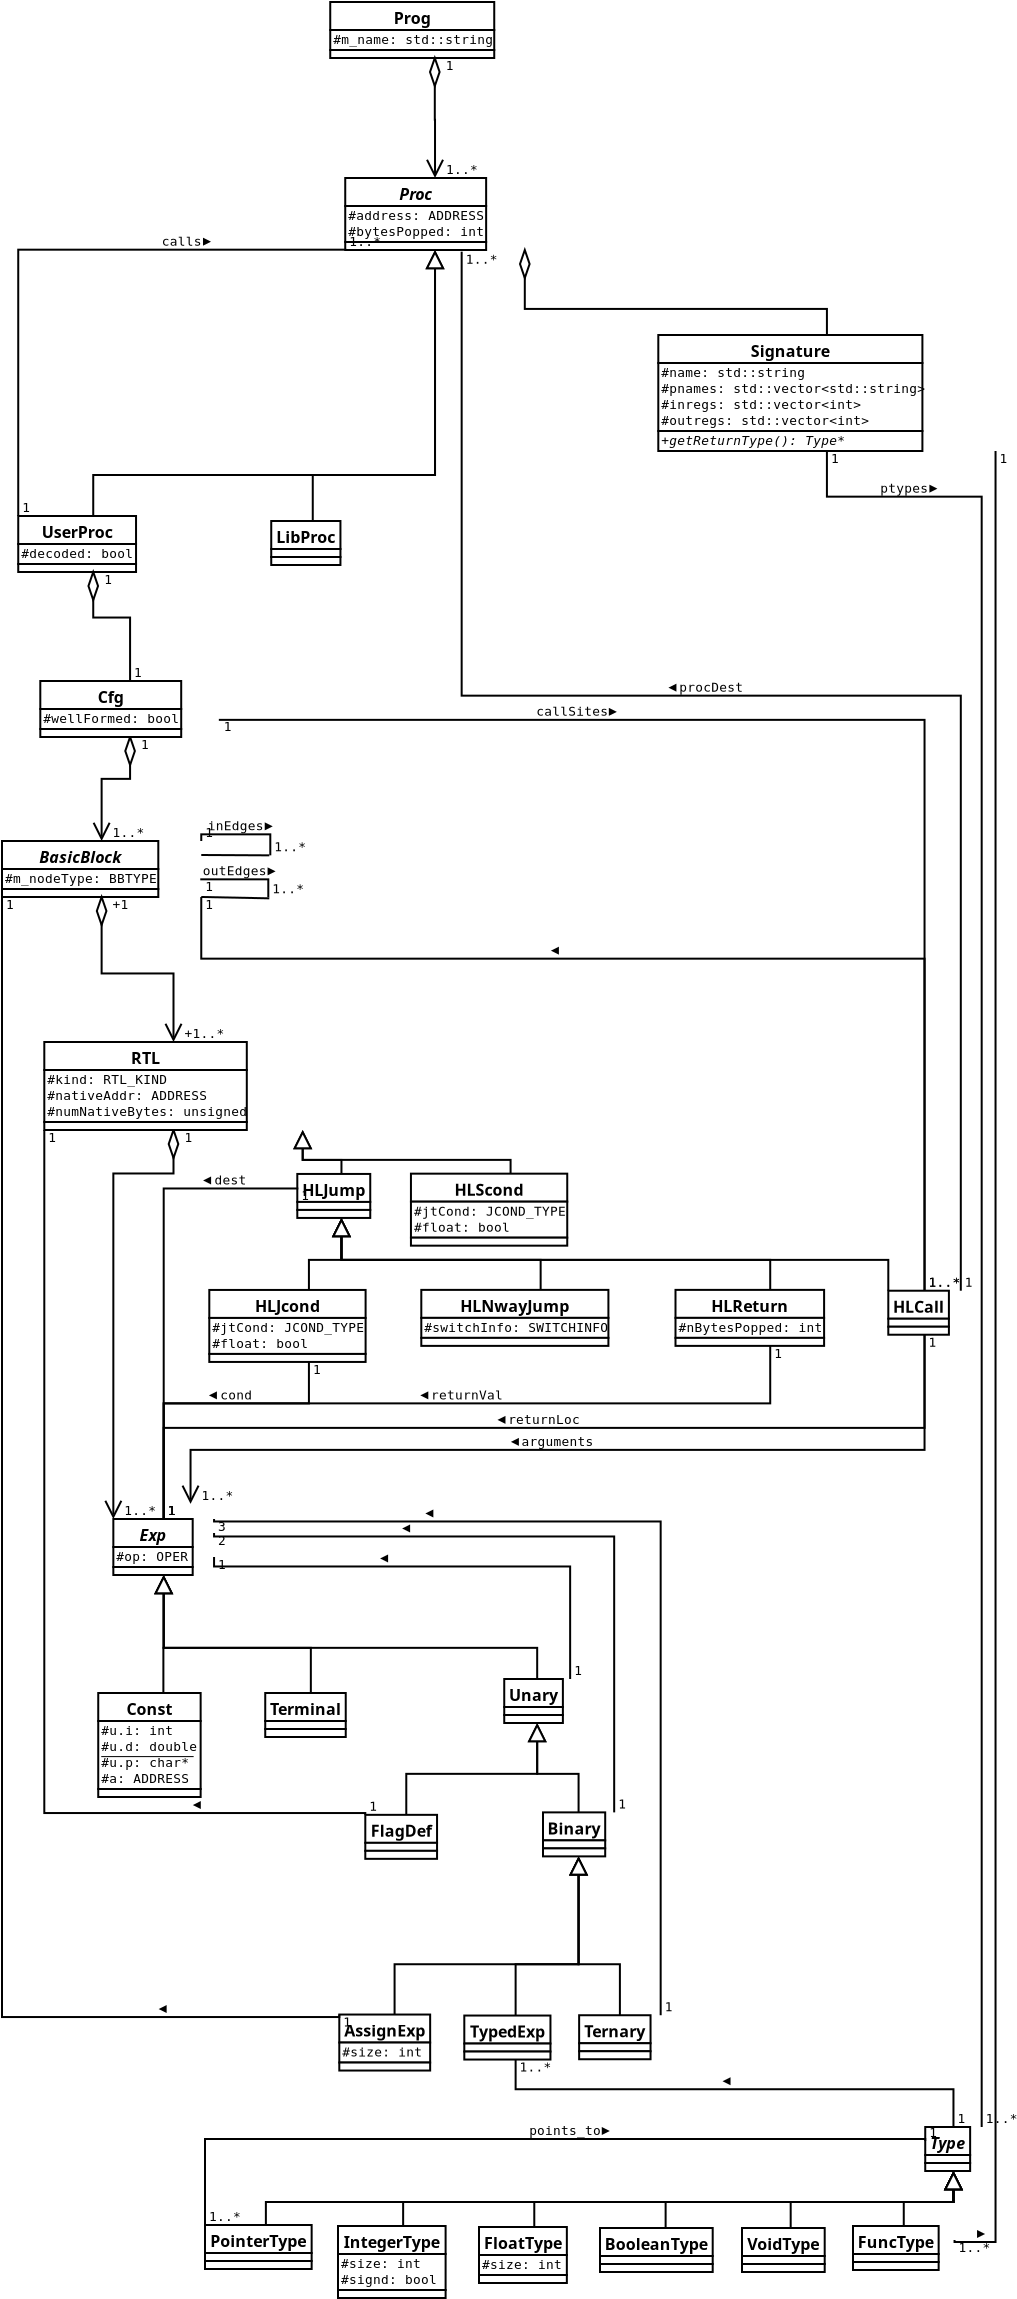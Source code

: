 <?xml version="1.0" encoding="UTF-8"?>
<dia:diagram xmlns:dia="http://www.lysator.liu.se/~alla/dia/"><dia:layer name="Background" visible="true"><dia:object type="UML - Class" version="0" id="O0"><dia:attribute name="obj_pos"><dia:point val="11.45,-28.15"/></dia:attribute><dia:attribute name="obj_bb"><dia:rectangle val="11.4,-28.2;21.956,-25.3"/></dia:attribute><dia:attribute name="elem_corner"><dia:point val="11.45,-28.15"/></dia:attribute><dia:attribute name="elem_width"><dia:real val="10.456"/></dia:attribute><dia:attribute name="elem_height"><dia:real val="2.8"/></dia:attribute><dia:attribute name="name"><dia:string>#Prog#</dia:string></dia:attribute><dia:attribute name="stereotype"><dia:string/></dia:attribute><dia:attribute name="abstract"><dia:boolean val="false"/></dia:attribute><dia:attribute name="suppress_attributes"><dia:boolean val="false"/></dia:attribute><dia:attribute name="suppress_operations"><dia:boolean val="false"/></dia:attribute><dia:attribute name="visible_attributes"><dia:boolean val="true"/></dia:attribute><dia:attribute name="visible_operations"><dia:boolean val="true"/></dia:attribute><dia:attribute name="foreground_color"><dia:color val="#000000"/></dia:attribute><dia:attribute name="background_color"><dia:color val="#ffffff"/></dia:attribute><dia:attribute name="normal_font"><dia:font name="Courier"/></dia:attribute><dia:attribute name="abstract_font"><dia:font name="Courier-Oblique"/></dia:attribute><dia:attribute name="classname_font"><dia:font name="Helvetica-Bold"/></dia:attribute><dia:attribute name="abstract_classname_font"><dia:font name="Helvetica-BoldOblique"/></dia:attribute><dia:attribute name="font_height"><dia:real val="0.8"/></dia:attribute><dia:attribute name="abstract_font_height"><dia:real val="0.8"/></dia:attribute><dia:attribute name="classname_font_height"><dia:real val="1"/></dia:attribute><dia:attribute name="abstract_classname_font_height"><dia:real val="1"/></dia:attribute><dia:attribute name="attributes"><dia:composite type="umlattribute"><dia:attribute name="name"><dia:string>#m_name#</dia:string></dia:attribute><dia:attribute name="type"><dia:string>#std::string#</dia:string></dia:attribute><dia:attribute name="value"><dia:string/></dia:attribute><dia:attribute name="visibility"><dia:enum val="2"/></dia:attribute><dia:attribute name="abstract"><dia:boolean val="false"/></dia:attribute><dia:attribute name="class_scope"><dia:boolean val="false"/></dia:attribute></dia:composite></dia:attribute><dia:attribute name="operations"/><dia:attribute name="template"><dia:boolean val="false"/></dia:attribute><dia:attribute name="templates"/></dia:object><dia:object type="UML - Class" version="0" id="O1"><dia:attribute name="obj_pos"><dia:point val="12.2,-19.35"/></dia:attribute><dia:attribute name="obj_bb"><dia:rectangle val="12.15,-19.4;21.228,-15.7"/></dia:attribute><dia:attribute name="elem_corner"><dia:point val="12.2,-19.35"/></dia:attribute><dia:attribute name="elem_width"><dia:real val="8.978"/></dia:attribute><dia:attribute name="elem_height"><dia:real val="3.6"/></dia:attribute><dia:attribute name="name"><dia:string>#Proc#</dia:string></dia:attribute><dia:attribute name="stereotype"><dia:string/></dia:attribute><dia:attribute name="abstract"><dia:boolean val="true"/></dia:attribute><dia:attribute name="suppress_attributes"><dia:boolean val="false"/></dia:attribute><dia:attribute name="suppress_operations"><dia:boolean val="false"/></dia:attribute><dia:attribute name="visible_attributes"><dia:boolean val="true"/></dia:attribute><dia:attribute name="visible_operations"><dia:boolean val="true"/></dia:attribute><dia:attribute name="foreground_color"><dia:color val="#000000"/></dia:attribute><dia:attribute name="background_color"><dia:color val="#ffffff"/></dia:attribute><dia:attribute name="normal_font"><dia:font name="Courier"/></dia:attribute><dia:attribute name="abstract_font"><dia:font name="Courier-Oblique"/></dia:attribute><dia:attribute name="classname_font"><dia:font name="Helvetica-Bold"/></dia:attribute><dia:attribute name="abstract_classname_font"><dia:font name="Helvetica-BoldOblique"/></dia:attribute><dia:attribute name="font_height"><dia:real val="0.8"/></dia:attribute><dia:attribute name="abstract_font_height"><dia:real val="0.8"/></dia:attribute><dia:attribute name="classname_font_height"><dia:real val="1"/></dia:attribute><dia:attribute name="abstract_classname_font_height"><dia:real val="1"/></dia:attribute><dia:attribute name="attributes"><dia:composite type="umlattribute"><dia:attribute name="name"><dia:string>#address#</dia:string></dia:attribute><dia:attribute name="type"><dia:string>#ADDRESS#</dia:string></dia:attribute><dia:attribute name="value"><dia:string/></dia:attribute><dia:attribute name="visibility"><dia:enum val="2"/></dia:attribute><dia:attribute name="abstract"><dia:boolean val="false"/></dia:attribute><dia:attribute name="class_scope"><dia:boolean val="false"/></dia:attribute></dia:composite><dia:composite type="umlattribute"><dia:attribute name="name"><dia:string>#bytesPopped#</dia:string></dia:attribute><dia:attribute name="type"><dia:string>#int#</dia:string></dia:attribute><dia:attribute name="value"><dia:string/></dia:attribute><dia:attribute name="visibility"><dia:enum val="2"/></dia:attribute><dia:attribute name="abstract"><dia:boolean val="false"/></dia:attribute><dia:attribute name="class_scope"><dia:boolean val="false"/></dia:attribute></dia:composite></dia:attribute><dia:attribute name="operations"/><dia:attribute name="template"><dia:boolean val="false"/></dia:attribute><dia:attribute name="templates"/></dia:object><dia:object type="UML - Class" version="0" id="O2"><dia:attribute name="obj_pos"><dia:point val="-4.15,-2.45"/></dia:attribute><dia:attribute name="obj_bb"><dia:rectangle val="-4.2,-2.5;3.399,0.4"/></dia:attribute><dia:attribute name="elem_corner"><dia:point val="-4.15,-2.45"/></dia:attribute><dia:attribute name="elem_width"><dia:real val="7.499"/></dia:attribute><dia:attribute name="elem_height"><dia:real val="2.8"/></dia:attribute><dia:attribute name="name"><dia:string>#UserProc#</dia:string></dia:attribute><dia:attribute name="stereotype"><dia:string/></dia:attribute><dia:attribute name="abstract"><dia:boolean val="false"/></dia:attribute><dia:attribute name="suppress_attributes"><dia:boolean val="false"/></dia:attribute><dia:attribute name="suppress_operations"><dia:boolean val="false"/></dia:attribute><dia:attribute name="visible_attributes"><dia:boolean val="true"/></dia:attribute><dia:attribute name="visible_operations"><dia:boolean val="true"/></dia:attribute><dia:attribute name="foreground_color"><dia:color val="#000000"/></dia:attribute><dia:attribute name="background_color"><dia:color val="#ffffff"/></dia:attribute><dia:attribute name="normal_font"><dia:font name="Courier"/></dia:attribute><dia:attribute name="abstract_font"><dia:font name="Courier-Oblique"/></dia:attribute><dia:attribute name="classname_font"><dia:font name="Helvetica-Bold"/></dia:attribute><dia:attribute name="abstract_classname_font"><dia:font name="Helvetica-BoldOblique"/></dia:attribute><dia:attribute name="font_height"><dia:real val="0.8"/></dia:attribute><dia:attribute name="abstract_font_height"><dia:real val="0.8"/></dia:attribute><dia:attribute name="classname_font_height"><dia:real val="1"/></dia:attribute><dia:attribute name="abstract_classname_font_height"><dia:real val="1"/></dia:attribute><dia:attribute name="attributes"><dia:composite type="umlattribute"><dia:attribute name="name"><dia:string>#decoded#</dia:string></dia:attribute><dia:attribute name="type"><dia:string>#bool#</dia:string></dia:attribute><dia:attribute name="value"><dia:string/></dia:attribute><dia:attribute name="visibility"><dia:enum val="2"/></dia:attribute><dia:attribute name="abstract"><dia:boolean val="false"/></dia:attribute><dia:attribute name="class_scope"><dia:boolean val="false"/></dia:attribute></dia:composite></dia:attribute><dia:attribute name="operations"/><dia:attribute name="template"><dia:boolean val="false"/></dia:attribute><dia:attribute name="templates"/></dia:object><dia:object type="UML - Class" version="0" id="O3"><dia:attribute name="obj_pos"><dia:point val="8.5,-2.2"/></dia:attribute><dia:attribute name="obj_bb"><dia:rectangle val="8.45,-2.25;12.703,0.05"/></dia:attribute><dia:attribute name="elem_corner"><dia:point val="8.5,-2.2"/></dia:attribute><dia:attribute name="elem_width"><dia:real val="4.153"/></dia:attribute><dia:attribute name="elem_height"><dia:real val="2.2"/></dia:attribute><dia:attribute name="name"><dia:string>#LibProc#</dia:string></dia:attribute><dia:attribute name="stereotype"><dia:string/></dia:attribute><dia:attribute name="abstract"><dia:boolean val="false"/></dia:attribute><dia:attribute name="suppress_attributes"><dia:boolean val="false"/></dia:attribute><dia:attribute name="suppress_operations"><dia:boolean val="false"/></dia:attribute><dia:attribute name="visible_attributes"><dia:boolean val="true"/></dia:attribute><dia:attribute name="visible_operations"><dia:boolean val="true"/></dia:attribute><dia:attribute name="foreground_color"><dia:color val="#000000"/></dia:attribute><dia:attribute name="background_color"><dia:color val="#ffffff"/></dia:attribute><dia:attribute name="normal_font"><dia:font name="Courier"/></dia:attribute><dia:attribute name="abstract_font"><dia:font name="Courier-Oblique"/></dia:attribute><dia:attribute name="classname_font"><dia:font name="Helvetica-Bold"/></dia:attribute><dia:attribute name="abstract_classname_font"><dia:font name="Helvetica-BoldOblique"/></dia:attribute><dia:attribute name="font_height"><dia:real val="0.8"/></dia:attribute><dia:attribute name="abstract_font_height"><dia:real val="0.8"/></dia:attribute><dia:attribute name="classname_font_height"><dia:real val="1"/></dia:attribute><dia:attribute name="abstract_classname_font_height"><dia:real val="1"/></dia:attribute><dia:attribute name="attributes"/><dia:attribute name="operations"/><dia:attribute name="template"><dia:boolean val="false"/></dia:attribute><dia:attribute name="templates"/></dia:object><dia:object type="UML - Class" version="0" id="O4"><dia:attribute name="obj_pos"><dia:point val="-4.962,13.8"/></dia:attribute><dia:attribute name="obj_bb"><dia:rectangle val="-5.012,13.75;5.051,16.65"/></dia:attribute><dia:attribute name="elem_corner"><dia:point val="-4.962,13.8"/></dia:attribute><dia:attribute name="elem_width"><dia:real val="9.963"/></dia:attribute><dia:attribute name="elem_height"><dia:real val="2.8"/></dia:attribute><dia:attribute name="name"><dia:string>#BasicBlock#</dia:string></dia:attribute><dia:attribute name="stereotype"><dia:string/></dia:attribute><dia:attribute name="abstract"><dia:boolean val="true"/></dia:attribute><dia:attribute name="suppress_attributes"><dia:boolean val="false"/></dia:attribute><dia:attribute name="suppress_operations"><dia:boolean val="false"/></dia:attribute><dia:attribute name="visible_attributes"><dia:boolean val="true"/></dia:attribute><dia:attribute name="visible_operations"><dia:boolean val="true"/></dia:attribute><dia:attribute name="foreground_color"><dia:color val="#000000"/></dia:attribute><dia:attribute name="background_color"><dia:color val="#ffffff"/></dia:attribute><dia:attribute name="normal_font"><dia:font name="Courier"/></dia:attribute><dia:attribute name="abstract_font"><dia:font name="Courier-Oblique"/></dia:attribute><dia:attribute name="classname_font"><dia:font name="Helvetica-Bold"/></dia:attribute><dia:attribute name="abstract_classname_font"><dia:font name="Helvetica-BoldOblique"/></dia:attribute><dia:attribute name="font_height"><dia:real val="0.8"/></dia:attribute><dia:attribute name="abstract_font_height"><dia:real val="0.8"/></dia:attribute><dia:attribute name="classname_font_height"><dia:real val="1"/></dia:attribute><dia:attribute name="abstract_classname_font_height"><dia:real val="1"/></dia:attribute><dia:attribute name="attributes"><dia:composite type="umlattribute"><dia:attribute name="name"><dia:string>#m_nodeType#</dia:string></dia:attribute><dia:attribute name="type"><dia:string>#BBTYPE#</dia:string></dia:attribute><dia:attribute name="value"><dia:string/></dia:attribute><dia:attribute name="visibility"><dia:enum val="2"/></dia:attribute><dia:attribute name="abstract"><dia:boolean val="false"/></dia:attribute><dia:attribute name="class_scope"><dia:boolean val="false"/></dia:attribute></dia:composite></dia:attribute><dia:attribute name="operations"/><dia:attribute name="template"><dia:boolean val="false"/></dia:attribute><dia:attribute name="templates"/></dia:object><dia:object type="UML - Class" version="0" id="O5"><dia:attribute name="obj_pos"><dia:point val="0.605,47.7"/></dia:attribute><dia:attribute name="obj_bb"><dia:rectangle val="0.555,47.65;5.691,50.55"/></dia:attribute><dia:attribute name="elem_corner"><dia:point val="0.605,47.7"/></dia:attribute><dia:attribute name="elem_width"><dia:real val="5.035"/></dia:attribute><dia:attribute name="elem_height"><dia:real val="2.8"/></dia:attribute><dia:attribute name="name"><dia:string>#Exp#</dia:string></dia:attribute><dia:attribute name="stereotype"><dia:string/></dia:attribute><dia:attribute name="abstract"><dia:boolean val="true"/></dia:attribute><dia:attribute name="suppress_attributes"><dia:boolean val="false"/></dia:attribute><dia:attribute name="suppress_operations"><dia:boolean val="false"/></dia:attribute><dia:attribute name="visible_attributes"><dia:boolean val="true"/></dia:attribute><dia:attribute name="visible_operations"><dia:boolean val="true"/></dia:attribute><dia:attribute name="foreground_color"><dia:color val="#000000"/></dia:attribute><dia:attribute name="background_color"><dia:color val="#ffffff"/></dia:attribute><dia:attribute name="normal_font"><dia:font name="Courier"/></dia:attribute><dia:attribute name="abstract_font"><dia:font name="Courier-Oblique"/></dia:attribute><dia:attribute name="classname_font"><dia:font name="Helvetica-Bold"/></dia:attribute><dia:attribute name="abstract_classname_font"><dia:font name="Helvetica-BoldOblique"/></dia:attribute><dia:attribute name="font_height"><dia:real val="0.8"/></dia:attribute><dia:attribute name="abstract_font_height"><dia:real val="0.8"/></dia:attribute><dia:attribute name="classname_font_height"><dia:real val="1"/></dia:attribute><dia:attribute name="abstract_classname_font_height"><dia:real val="1"/></dia:attribute><dia:attribute name="attributes"><dia:composite type="umlattribute"><dia:attribute name="name"><dia:string>#op#</dia:string></dia:attribute><dia:attribute name="type"><dia:string>#OPER#</dia:string></dia:attribute><dia:attribute name="value"><dia:string/></dia:attribute><dia:attribute name="visibility"><dia:enum val="2"/></dia:attribute><dia:attribute name="abstract"><dia:boolean val="false"/></dia:attribute><dia:attribute name="class_scope"><dia:boolean val="false"/></dia:attribute></dia:composite></dia:attribute><dia:attribute name="operations"/><dia:attribute name="template"><dia:boolean val="false"/></dia:attribute><dia:attribute name="templates"/></dia:object><dia:object type="UML - Class" version="0" id="O6"><dia:attribute name="obj_pos"><dia:point val="41.2,78.1"/></dia:attribute><dia:attribute name="obj_bb"><dia:rectangle val="41.15,78.05;44.072,80.35"/></dia:attribute><dia:attribute name="elem_corner"><dia:point val="41.2,78.1"/></dia:attribute><dia:attribute name="elem_width"><dia:real val="2.822"/></dia:attribute><dia:attribute name="elem_height"><dia:real val="2.2"/></dia:attribute><dia:attribute name="name"><dia:string>#Type#</dia:string></dia:attribute><dia:attribute name="stereotype"><dia:string/></dia:attribute><dia:attribute name="abstract"><dia:boolean val="true"/></dia:attribute><dia:attribute name="suppress_attributes"><dia:boolean val="false"/></dia:attribute><dia:attribute name="suppress_operations"><dia:boolean val="false"/></dia:attribute><dia:attribute name="visible_attributes"><dia:boolean val="true"/></dia:attribute><dia:attribute name="visible_operations"><dia:boolean val="true"/></dia:attribute><dia:attribute name="foreground_color"><dia:color val="#000000"/></dia:attribute><dia:attribute name="background_color"><dia:color val="#ffffff"/></dia:attribute><dia:attribute name="normal_font"><dia:font name="Courier"/></dia:attribute><dia:attribute name="abstract_font"><dia:font name="Courier-Oblique"/></dia:attribute><dia:attribute name="classname_font"><dia:font name="Helvetica-Bold"/></dia:attribute><dia:attribute name="abstract_classname_font"><dia:font name="Helvetica-BoldOblique"/></dia:attribute><dia:attribute name="font_height"><dia:real val="0.8"/></dia:attribute><dia:attribute name="abstract_font_height"><dia:real val="0.8"/></dia:attribute><dia:attribute name="classname_font_height"><dia:real val="1"/></dia:attribute><dia:attribute name="abstract_classname_font_height"><dia:real val="1"/></dia:attribute><dia:attribute name="attributes"/><dia:attribute name="operations"/><dia:attribute name="template"><dia:boolean val="false"/></dia:attribute><dia:attribute name="templates"/></dia:object><dia:object type="UML - Class" version="0" id="O7"><dia:attribute name="obj_pos"><dia:point val="-0.15,56.4"/></dia:attribute><dia:attribute name="obj_bb"><dia:rectangle val="-0.2,56.35;6.414,61.65"/></dia:attribute><dia:attribute name="elem_corner"><dia:point val="-0.15,56.4"/></dia:attribute><dia:attribute name="elem_width"><dia:real val="6.514"/></dia:attribute><dia:attribute name="elem_height"><dia:real val="5.2"/></dia:attribute><dia:attribute name="name"><dia:string>#Const#</dia:string></dia:attribute><dia:attribute name="stereotype"><dia:string/></dia:attribute><dia:attribute name="abstract"><dia:boolean val="false"/></dia:attribute><dia:attribute name="suppress_attributes"><dia:boolean val="false"/></dia:attribute><dia:attribute name="suppress_operations"><dia:boolean val="false"/></dia:attribute><dia:attribute name="visible_attributes"><dia:boolean val="true"/></dia:attribute><dia:attribute name="visible_operations"><dia:boolean val="true"/></dia:attribute><dia:attribute name="foreground_color"><dia:color val="#000000"/></dia:attribute><dia:attribute name="background_color"><dia:color val="#ffffff"/></dia:attribute><dia:attribute name="normal_font"><dia:font name="Courier"/></dia:attribute><dia:attribute name="abstract_font"><dia:font name="Courier-Oblique"/></dia:attribute><dia:attribute name="classname_font"><dia:font name="Helvetica-Bold"/></dia:attribute><dia:attribute name="abstract_classname_font"><dia:font name="Helvetica-BoldOblique"/></dia:attribute><dia:attribute name="font_height"><dia:real val="0.8"/></dia:attribute><dia:attribute name="abstract_font_height"><dia:real val="0.8"/></dia:attribute><dia:attribute name="classname_font_height"><dia:real val="1"/></dia:attribute><dia:attribute name="abstract_classname_font_height"><dia:real val="1"/></dia:attribute><dia:attribute name="attributes"><dia:composite type="umlattribute"><dia:attribute name="name"><dia:string>#u.i#</dia:string></dia:attribute><dia:attribute name="type"><dia:string>#int#</dia:string></dia:attribute><dia:attribute name="value"><dia:string/></dia:attribute><dia:attribute name="visibility"><dia:enum val="2"/></dia:attribute><dia:attribute name="abstract"><dia:boolean val="false"/></dia:attribute><dia:attribute name="class_scope"><dia:boolean val="false"/></dia:attribute></dia:composite><dia:composite type="umlattribute"><dia:attribute name="name"><dia:string>#u.d#</dia:string></dia:attribute><dia:attribute name="type"><dia:string>#double#</dia:string></dia:attribute><dia:attribute name="value"><dia:string/></dia:attribute><dia:attribute name="visibility"><dia:enum val="2"/></dia:attribute><dia:attribute name="abstract"><dia:boolean val="false"/></dia:attribute><dia:attribute name="class_scope"><dia:boolean val="true"/></dia:attribute></dia:composite><dia:composite type="umlattribute"><dia:attribute name="name"><dia:string>#u.p#</dia:string></dia:attribute><dia:attribute name="type"><dia:string>#char*#</dia:string></dia:attribute><dia:attribute name="value"><dia:string/></dia:attribute><dia:attribute name="visibility"><dia:enum val="2"/></dia:attribute><dia:attribute name="abstract"><dia:boolean val="false"/></dia:attribute><dia:attribute name="class_scope"><dia:boolean val="false"/></dia:attribute></dia:composite><dia:composite type="umlattribute"><dia:attribute name="name"><dia:string>#a#</dia:string></dia:attribute><dia:attribute name="type"><dia:string>#ADDRESS#</dia:string></dia:attribute><dia:attribute name="value"><dia:string/></dia:attribute><dia:attribute name="visibility"><dia:enum val="2"/></dia:attribute><dia:attribute name="abstract"><dia:boolean val="false"/></dia:attribute><dia:attribute name="class_scope"><dia:boolean val="false"/></dia:attribute></dia:composite></dia:attribute><dia:attribute name="operations"/><dia:attribute name="template"><dia:boolean val="false"/></dia:attribute><dia:attribute name="templates"/></dia:object><dia:object type="UML - Class" version="0" id="O8"><dia:attribute name="obj_pos"><dia:point val="8.2,56.4"/></dia:attribute><dia:attribute name="obj_bb"><dia:rectangle val="8.15,56.35;12.81,58.65"/></dia:attribute><dia:attribute name="elem_corner"><dia:point val="8.2,56.4"/></dia:attribute><dia:attribute name="elem_width"><dia:real val="4.56"/></dia:attribute><dia:attribute name="elem_height"><dia:real val="2.2"/></dia:attribute><dia:attribute name="name"><dia:string>#Terminal#</dia:string></dia:attribute><dia:attribute name="stereotype"><dia:string/></dia:attribute><dia:attribute name="abstract"><dia:boolean val="false"/></dia:attribute><dia:attribute name="suppress_attributes"><dia:boolean val="false"/></dia:attribute><dia:attribute name="suppress_operations"><dia:boolean val="false"/></dia:attribute><dia:attribute name="visible_attributes"><dia:boolean val="true"/></dia:attribute><dia:attribute name="visible_operations"><dia:boolean val="true"/></dia:attribute><dia:attribute name="foreground_color"><dia:color val="#000000"/></dia:attribute><dia:attribute name="background_color"><dia:color val="#ffffff"/></dia:attribute><dia:attribute name="normal_font"><dia:font name="Courier"/></dia:attribute><dia:attribute name="abstract_font"><dia:font name="Courier-Oblique"/></dia:attribute><dia:attribute name="classname_font"><dia:font name="Helvetica-Bold"/></dia:attribute><dia:attribute name="abstract_classname_font"><dia:font name="Helvetica-BoldOblique"/></dia:attribute><dia:attribute name="font_height"><dia:real val="0.8"/></dia:attribute><dia:attribute name="abstract_font_height"><dia:real val="0.8"/></dia:attribute><dia:attribute name="classname_font_height"><dia:real val="1"/></dia:attribute><dia:attribute name="abstract_classname_font_height"><dia:real val="1"/></dia:attribute><dia:attribute name="attributes"/><dia:attribute name="operations"/><dia:attribute name="template"><dia:boolean val="false"/></dia:attribute><dia:attribute name="templates"/></dia:object><dia:object type="UML - Class" version="0" id="O9"><dia:attribute name="obj_pos"><dia:point val="20.15,55.7"/></dia:attribute><dia:attribute name="obj_bb"><dia:rectangle val="20.1,55.65;23.495,57.95"/></dia:attribute><dia:attribute name="elem_corner"><dia:point val="20.15,55.7"/></dia:attribute><dia:attribute name="elem_width"><dia:real val="3.295"/></dia:attribute><dia:attribute name="elem_height"><dia:real val="2.2"/></dia:attribute><dia:attribute name="name"><dia:string>#Unary#</dia:string></dia:attribute><dia:attribute name="stereotype"><dia:string/></dia:attribute><dia:attribute name="abstract"><dia:boolean val="false"/></dia:attribute><dia:attribute name="suppress_attributes"><dia:boolean val="false"/></dia:attribute><dia:attribute name="suppress_operations"><dia:boolean val="false"/></dia:attribute><dia:attribute name="visible_attributes"><dia:boolean val="true"/></dia:attribute><dia:attribute name="visible_operations"><dia:boolean val="true"/></dia:attribute><dia:attribute name="foreground_color"><dia:color val="#000000"/></dia:attribute><dia:attribute name="background_color"><dia:color val="#ffffff"/></dia:attribute><dia:attribute name="normal_font"><dia:font name="Courier"/></dia:attribute><dia:attribute name="abstract_font"><dia:font name="Courier-Oblique"/></dia:attribute><dia:attribute name="classname_font"><dia:font name="Helvetica-Bold"/></dia:attribute><dia:attribute name="abstract_classname_font"><dia:font name="Helvetica-BoldOblique"/></dia:attribute><dia:attribute name="font_height"><dia:real val="0.8"/></dia:attribute><dia:attribute name="abstract_font_height"><dia:real val="0.8"/></dia:attribute><dia:attribute name="classname_font_height"><dia:real val="1"/></dia:attribute><dia:attribute name="abstract_classname_font_height"><dia:real val="1"/></dia:attribute><dia:attribute name="attributes"/><dia:attribute name="operations"/><dia:attribute name="template"><dia:boolean val="false"/></dia:attribute><dia:attribute name="templates"/></dia:object><dia:object type="UML - Class" version="0" id="O10"><dia:attribute name="obj_pos"><dia:point val="22.088,62.369"/></dia:attribute><dia:attribute name="obj_bb"><dia:rectangle val="22.038,62.319;25.697,64.619"/></dia:attribute><dia:attribute name="elem_corner"><dia:point val="22.088,62.369"/></dia:attribute><dia:attribute name="elem_width"><dia:real val="3.559"/></dia:attribute><dia:attribute name="elem_height"><dia:real val="2.2"/></dia:attribute><dia:attribute name="name"><dia:string>#Binary#</dia:string></dia:attribute><dia:attribute name="stereotype"><dia:string/></dia:attribute><dia:attribute name="abstract"><dia:boolean val="false"/></dia:attribute><dia:attribute name="suppress_attributes"><dia:boolean val="false"/></dia:attribute><dia:attribute name="suppress_operations"><dia:boolean val="false"/></dia:attribute><dia:attribute name="visible_attributes"><dia:boolean val="true"/></dia:attribute><dia:attribute name="visible_operations"><dia:boolean val="true"/></dia:attribute><dia:attribute name="foreground_color"><dia:color val="#000000"/></dia:attribute><dia:attribute name="background_color"><dia:color val="#ffffff"/></dia:attribute><dia:attribute name="normal_font"><dia:font name="Courier"/></dia:attribute><dia:attribute name="abstract_font"><dia:font name="Courier-Oblique"/></dia:attribute><dia:attribute name="classname_font"><dia:font name="Helvetica-Bold"/></dia:attribute><dia:attribute name="abstract_classname_font"><dia:font name="Helvetica-BoldOblique"/></dia:attribute><dia:attribute name="font_height"><dia:real val="0.8"/></dia:attribute><dia:attribute name="abstract_font_height"><dia:real val="0.8"/></dia:attribute><dia:attribute name="classname_font_height"><dia:real val="1"/></dia:attribute><dia:attribute name="abstract_classname_font_height"><dia:real val="1"/></dia:attribute><dia:attribute name="attributes"/><dia:attribute name="operations"/><dia:attribute name="template"><dia:boolean val="false"/></dia:attribute><dia:attribute name="templates"/></dia:object><dia:object type="UML - Class" version="0" id="O11"><dia:attribute name="obj_pos"><dia:point val="23.895,72.512"/></dia:attribute><dia:attribute name="obj_bb"><dia:rectangle val="23.845,72.462;28.021,74.762"/></dia:attribute><dia:attribute name="elem_corner"><dia:point val="23.895,72.512"/></dia:attribute><dia:attribute name="elem_width"><dia:real val="4.076"/></dia:attribute><dia:attribute name="elem_height"><dia:real val="2.2"/></dia:attribute><dia:attribute name="name"><dia:string>#Ternary#</dia:string></dia:attribute><dia:attribute name="stereotype"><dia:string/></dia:attribute><dia:attribute name="abstract"><dia:boolean val="false"/></dia:attribute><dia:attribute name="suppress_attributes"><dia:boolean val="false"/></dia:attribute><dia:attribute name="suppress_operations"><dia:boolean val="false"/></dia:attribute><dia:attribute name="visible_attributes"><dia:boolean val="true"/></dia:attribute><dia:attribute name="visible_operations"><dia:boolean val="true"/></dia:attribute><dia:attribute name="foreground_color"><dia:color val="#000000"/></dia:attribute><dia:attribute name="background_color"><dia:color val="#ffffff"/></dia:attribute><dia:attribute name="normal_font"><dia:font name="Courier"/></dia:attribute><dia:attribute name="abstract_font"><dia:font name="Courier-Oblique"/></dia:attribute><dia:attribute name="classname_font"><dia:font name="Helvetica-Bold"/></dia:attribute><dia:attribute name="abstract_classname_font"><dia:font name="Helvetica-BoldOblique"/></dia:attribute><dia:attribute name="font_height"><dia:real val="0.8"/></dia:attribute><dia:attribute name="abstract_font_height"><dia:real val="0.8"/></dia:attribute><dia:attribute name="classname_font_height"><dia:real val="1"/></dia:attribute><dia:attribute name="abstract_classname_font_height"><dia:real val="1"/></dia:attribute><dia:attribute name="attributes"/><dia:attribute name="operations"/><dia:attribute name="template"><dia:boolean val="false"/></dia:attribute><dia:attribute name="templates"/></dia:object><dia:object type="UML - Generalization" version="0" id="O12"><dia:attribute name="obj_pos"><dia:point val="3.123,50.5"/></dia:attribute><dia:attribute name="obj_bb"><dia:rectangle val="2.273,50.45;3.973,56.45"/></dia:attribute><dia:attribute name="orth_points"><dia:point val="3.123,50.5"/><dia:point val="3.123,54.142"/><dia:point val="3.107,54.142"/><dia:point val="3.107,56.4"/></dia:attribute><dia:attribute name="orth_orient"><dia:enum val="1"/><dia:enum val="0"/><dia:enum val="1"/></dia:attribute><dia:attribute name="name"><dia:string/></dia:attribute><dia:attribute name="stereotype"><dia:string/></dia:attribute><dia:connections><dia:connection handle="0" to="O5" connection="6"/><dia:connection handle="1" to="O7" connection="1"/></dia:connections></dia:object><dia:object type="UML - Generalization" version="0" id="O13"><dia:attribute name="obj_pos"><dia:point val="3.123,50.5"/></dia:attribute><dia:attribute name="obj_bb"><dia:rectangle val="2.273,50.45;10.53,56.45"/></dia:attribute><dia:attribute name="orth_points"><dia:point val="3.123,50.5"/><dia:point val="3.123,54.142"/><dia:point val="10.48,54.142"/><dia:point val="10.48,56.4"/></dia:attribute><dia:attribute name="orth_orient"><dia:enum val="1"/><dia:enum val="0"/><dia:enum val="1"/></dia:attribute><dia:attribute name="name"><dia:string/></dia:attribute><dia:attribute name="stereotype"><dia:string/></dia:attribute><dia:connections><dia:connection handle="0" to="O5" connection="6"/><dia:connection handle="1" to="O8" connection="1"/></dia:connections></dia:object><dia:object type="UML - Generalization" version="0" id="O14"><dia:attribute name="obj_pos"><dia:point val="3.123,50.5"/></dia:attribute><dia:attribute name="obj_bb"><dia:rectangle val="2.273,50.45;21.848,55.75"/></dia:attribute><dia:attribute name="orth_points"><dia:point val="3.123,50.5"/><dia:point val="3.123,54.142"/><dia:point val="21.797,54.142"/><dia:point val="21.797,55.7"/></dia:attribute><dia:attribute name="orth_orient"><dia:enum val="1"/><dia:enum val="0"/><dia:enum val="1"/></dia:attribute><dia:attribute name="name"><dia:string/></dia:attribute><dia:attribute name="stereotype"><dia:string/></dia:attribute><dia:connections><dia:connection handle="0" to="O5" connection="6"/><dia:connection handle="1" to="O9" connection="1"/></dia:connections></dia:object><dia:object type="UML - Generalization" version="0" id="O15"><dia:attribute name="obj_pos"><dia:point val="21.797,57.9"/></dia:attribute><dia:attribute name="obj_bb"><dia:rectangle val="20.948,57.85;23.917,62.419"/></dia:attribute><dia:attribute name="orth_points"><dia:point val="21.797,57.9"/><dia:point val="21.797,60.443"/><dia:point val="23.867,60.443"/><dia:point val="23.867,62.369"/></dia:attribute><dia:attribute name="orth_orient"><dia:enum val="1"/><dia:enum val="0"/><dia:enum val="1"/></dia:attribute><dia:attribute name="name"><dia:string/></dia:attribute><dia:attribute name="stereotype"><dia:string/></dia:attribute><dia:connections><dia:connection handle="0" to="O9" connection="6"/><dia:connection handle="1" to="O10" connection="1"/></dia:connections></dia:object><dia:object type="UML - Generalization" version="0" id="O16"><dia:attribute name="obj_pos"><dia:point val="23.867,64.569"/></dia:attribute><dia:attribute name="obj_bb"><dia:rectangle val="23.017,64.519;25.983,72.562"/></dia:attribute><dia:attribute name="orth_points"><dia:point val="23.867,64.569"/><dia:point val="23.867,69.962"/><dia:point val="25.933,69.962"/><dia:point val="25.933,72.512"/></dia:attribute><dia:attribute name="orth_orient"><dia:enum val="1"/><dia:enum val="0"/><dia:enum val="1"/></dia:attribute><dia:attribute name="name"><dia:string/></dia:attribute><dia:attribute name="stereotype"><dia:string/></dia:attribute><dia:connections><dia:connection handle="0" to="O10" connection="6"/><dia:connection handle="1" to="O11" connection="1"/></dia:connections></dia:object><dia:object type="UML - Generalization" version="0" id="O17"><dia:attribute name="obj_pos"><dia:point val="16.689,-15.75"/></dia:attribute><dia:attribute name="obj_bb"><dia:rectangle val="-0.45,-15.8;17.539,-2.4"/></dia:attribute><dia:attribute name="orth_points"><dia:point val="16.689,-15.75"/><dia:point val="16.689,-4.5"/><dia:point val="-0.4,-4.5"/><dia:point val="-0.4,-2.45"/></dia:attribute><dia:attribute name="orth_orient"><dia:enum val="1"/><dia:enum val="0"/><dia:enum val="1"/></dia:attribute><dia:attribute name="name"><dia:string/></dia:attribute><dia:attribute name="stereotype"><dia:string/></dia:attribute><dia:connections><dia:connection handle="0" to="O1" connection="6"/><dia:connection handle="1" to="O2" connection="1"/></dia:connections></dia:object><dia:object type="UML - Generalization" version="0" id="O18"><dia:attribute name="obj_pos"><dia:point val="16.689,-15.75"/></dia:attribute><dia:attribute name="obj_bb"><dia:rectangle val="10.527,-15.8;17.539,-2.15"/></dia:attribute><dia:attribute name="orth_points"><dia:point val="16.689,-15.75"/><dia:point val="16.689,-4.5"/><dia:point val="10.576,-4.5"/><dia:point val="10.576,-2.2"/></dia:attribute><dia:attribute name="orth_orient"><dia:enum val="1"/><dia:enum val="0"/><dia:enum val="1"/></dia:attribute><dia:attribute name="name"><dia:string/></dia:attribute><dia:attribute name="stereotype"><dia:string/></dia:attribute><dia:connections><dia:connection handle="0" to="O1" connection="6"/><dia:connection handle="1" to="O3" connection="1"/></dia:connections></dia:object><dia:object type="UML - Association" version="0" id="O19"><dia:attribute name="obj_pos"><dia:point val="0.605,47.7"/></dia:attribute><dia:attribute name="obj_bb"><dia:rectangle val="0.555,27.5;4.363,49.3"/></dia:attribute><dia:attribute name="orth_points"><dia:point val="0.605,47.7"/><dia:point val="0.605,30.424"/><dia:point val="3.613,30.424"/><dia:point val="3.613,28.25"/></dia:attribute><dia:attribute name="orth_orient"><dia:enum val="1"/><dia:enum val="0"/><dia:enum val="1"/></dia:attribute><dia:attribute name="name"><dia:string/></dia:attribute><dia:attribute name="direction"><dia:enum val="0"/></dia:attribute><dia:attribute name="ends"><dia:composite><dia:attribute name="role"><dia:string/></dia:attribute><dia:attribute name="multiplicity"><dia:string>#1..*#</dia:string></dia:attribute><dia:attribute name="arrow"><dia:boolean val="true"/></dia:attribute><dia:attribute name="aggregate"><dia:enum val="0"/></dia:attribute></dia:composite><dia:composite><dia:attribute name="role"><dia:string/></dia:attribute><dia:attribute name="multiplicity"><dia:string>#1#</dia:string></dia:attribute><dia:attribute name="arrow"><dia:boolean val="false"/></dia:attribute><dia:attribute name="aggregate"><dia:enum val="1"/></dia:attribute></dia:composite></dia:attribute><dia:connections><dia:connection handle="0" to="O5" connection="0"/><dia:connection handle="1" to="O24" connection="6"/></dia:connections></dia:object><dia:object type="UML - Association" version="0" id="O20"><dia:attribute name="obj_pos"><dia:point val="0.019,13.8"/></dia:attribute><dia:attribute name="obj_bb"><dia:rectangle val="-0.031,7.85;2.192,15.4"/></dia:attribute><dia:attribute name="orth_points"><dia:point val="0.019,13.8"/><dia:point val="0.019,10.693"/><dia:point val="1.442,10.693"/><dia:point val="1.442,8.6"/></dia:attribute><dia:attribute name="orth_orient"><dia:enum val="1"/><dia:enum val="0"/><dia:enum val="1"/></dia:attribute><dia:attribute name="name"><dia:string/></dia:attribute><dia:attribute name="direction"><dia:enum val="0"/></dia:attribute><dia:attribute name="ends"><dia:composite><dia:attribute name="role"><dia:string/></dia:attribute><dia:attribute name="multiplicity"><dia:string>#1..*#</dia:string></dia:attribute><dia:attribute name="arrow"><dia:boolean val="true"/></dia:attribute><dia:attribute name="aggregate"><dia:enum val="0"/></dia:attribute></dia:composite><dia:composite><dia:attribute name="role"><dia:string/></dia:attribute><dia:attribute name="multiplicity"><dia:string>#1#</dia:string></dia:attribute><dia:attribute name="arrow"><dia:boolean val="false"/></dia:attribute><dia:attribute name="aggregate"><dia:enum val="1"/></dia:attribute></dia:composite></dia:attribute><dia:connections><dia:connection handle="0" to="O4" connection="1"/><dia:connection handle="1" to="O22" connection="6"/></dia:connections></dia:object><dia:object type="UML - Association" version="0" id="O21"><dia:attribute name="obj_pos"><dia:point val="16.689,-19.35"/></dia:attribute><dia:attribute name="obj_bb"><dia:rectangle val="15.928,-26.1;18.66,-17.75"/></dia:attribute><dia:attribute name="orth_points"><dia:point val="16.689,-19.35"/><dia:point val="16.689,-22.263"/><dia:point val="16.678,-22.263"/><dia:point val="16.678,-25.35"/></dia:attribute><dia:attribute name="orth_orient"><dia:enum val="1"/><dia:enum val="0"/><dia:enum val="1"/></dia:attribute><dia:attribute name="name"><dia:string/></dia:attribute><dia:attribute name="direction"><dia:enum val="0"/></dia:attribute><dia:attribute name="ends"><dia:composite><dia:attribute name="role"><dia:string/></dia:attribute><dia:attribute name="multiplicity"><dia:string>#1..*#</dia:string></dia:attribute><dia:attribute name="arrow"><dia:boolean val="true"/></dia:attribute><dia:attribute name="aggregate"><dia:enum val="0"/></dia:attribute></dia:composite><dia:composite><dia:attribute name="role"><dia:string/></dia:attribute><dia:attribute name="multiplicity"><dia:string>#1#</dia:string></dia:attribute><dia:attribute name="arrow"><dia:boolean val="false"/></dia:attribute><dia:attribute name="aggregate"><dia:enum val="1"/></dia:attribute></dia:composite></dia:attribute><dia:connections><dia:connection handle="0" to="O1" connection="1"/><dia:connection handle="1" to="O0" connection="6"/></dia:connections></dia:object><dia:object type="UML - Class" version="0" id="O22"><dia:attribute name="obj_pos"><dia:point val="-3.047,5.8"/></dia:attribute><dia:attribute name="obj_bb"><dia:rectangle val="-3.097,5.75;5.98,8.65"/></dia:attribute><dia:attribute name="elem_corner"><dia:point val="-3.047,5.8"/></dia:attribute><dia:attribute name="elem_width"><dia:real val="8.978"/></dia:attribute><dia:attribute name="elem_height"><dia:real val="2.8"/></dia:attribute><dia:attribute name="name"><dia:string>#Cfg#</dia:string></dia:attribute><dia:attribute name="stereotype"><dia:string/></dia:attribute><dia:attribute name="abstract"><dia:boolean val="false"/></dia:attribute><dia:attribute name="suppress_attributes"><dia:boolean val="false"/></dia:attribute><dia:attribute name="suppress_operations"><dia:boolean val="false"/></dia:attribute><dia:attribute name="visible_attributes"><dia:boolean val="true"/></dia:attribute><dia:attribute name="visible_operations"><dia:boolean val="true"/></dia:attribute><dia:attribute name="foreground_color"><dia:color val="#000000"/></dia:attribute><dia:attribute name="background_color"><dia:color val="#ffffff"/></dia:attribute><dia:attribute name="normal_font"><dia:font name="Courier"/></dia:attribute><dia:attribute name="abstract_font"><dia:font name="Courier-Oblique"/></dia:attribute><dia:attribute name="classname_font"><dia:font name="Helvetica-Bold"/></dia:attribute><dia:attribute name="abstract_classname_font"><dia:font name="Helvetica-BoldOblique"/></dia:attribute><dia:attribute name="font_height"><dia:real val="0.8"/></dia:attribute><dia:attribute name="abstract_font_height"><dia:real val="0.8"/></dia:attribute><dia:attribute name="classname_font_height"><dia:real val="1"/></dia:attribute><dia:attribute name="abstract_classname_font_height"><dia:real val="1"/></dia:attribute><dia:attribute name="attributes"><dia:composite type="umlattribute"><dia:attribute name="name"><dia:string>#wellFormed#</dia:string></dia:attribute><dia:attribute name="type"><dia:string>#bool#</dia:string></dia:attribute><dia:attribute name="value"><dia:string/></dia:attribute><dia:attribute name="visibility"><dia:enum val="2"/></dia:attribute><dia:attribute name="abstract"><dia:boolean val="false"/></dia:attribute><dia:attribute name="class_scope"><dia:boolean val="false"/></dia:attribute></dia:composite></dia:attribute><dia:attribute name="operations"/><dia:attribute name="template"><dia:boolean val="false"/></dia:attribute><dia:attribute name="templates"/></dia:object><dia:object type="UML - Association" version="0" id="O23"><dia:attribute name="obj_pos"><dia:point val="1.442,5.8"/></dia:attribute><dia:attribute name="obj_bb"><dia:rectangle val="-1.15,-0.4;1.934,7.4"/></dia:attribute><dia:attribute name="orth_points"><dia:point val="1.442,5.8"/><dia:point val="1.442,2.627"/><dia:point val="-0.4,2.627"/><dia:point val="-0.4,0.35"/></dia:attribute><dia:attribute name="orth_orient"><dia:enum val="1"/><dia:enum val="0"/><dia:enum val="1"/></dia:attribute><dia:attribute name="name"><dia:string/></dia:attribute><dia:attribute name="direction"><dia:enum val="0"/></dia:attribute><dia:attribute name="ends"><dia:composite><dia:attribute name="role"><dia:string/></dia:attribute><dia:attribute name="multiplicity"><dia:string>#1#</dia:string></dia:attribute><dia:attribute name="arrow"><dia:boolean val="false"/></dia:attribute><dia:attribute name="aggregate"><dia:enum val="0"/></dia:attribute></dia:composite><dia:composite><dia:attribute name="role"><dia:string/></dia:attribute><dia:attribute name="multiplicity"><dia:string>#1#</dia:string></dia:attribute><dia:attribute name="arrow"><dia:boolean val="false"/></dia:attribute><dia:attribute name="aggregate"><dia:enum val="1"/></dia:attribute></dia:composite></dia:attribute><dia:connections><dia:connection handle="0" to="O22" connection="1"/><dia:connection handle="1" to="O2" connection="6"/></dia:connections></dia:object><dia:object type="UML - Class" version="0" id="O24"><dia:attribute name="obj_pos"><dia:point val="-2.847,23.85"/></dia:attribute><dia:attribute name="obj_bb"><dia:rectangle val="-2.897,23.8;10.123,28.3"/></dia:attribute><dia:attribute name="elem_corner"><dia:point val="-2.847,23.85"/></dia:attribute><dia:attribute name="elem_width"><dia:real val="12.92"/></dia:attribute><dia:attribute name="elem_height"><dia:real val="4.4"/></dia:attribute><dia:attribute name="name"><dia:string>#RTL#</dia:string></dia:attribute><dia:attribute name="stereotype"><dia:string/></dia:attribute><dia:attribute name="abstract"><dia:boolean val="false"/></dia:attribute><dia:attribute name="suppress_attributes"><dia:boolean val="false"/></dia:attribute><dia:attribute name="suppress_operations"><dia:boolean val="false"/></dia:attribute><dia:attribute name="visible_attributes"><dia:boolean val="true"/></dia:attribute><dia:attribute name="visible_operations"><dia:boolean val="true"/></dia:attribute><dia:attribute name="foreground_color"><dia:color val="#000000"/></dia:attribute><dia:attribute name="background_color"><dia:color val="#ffffff"/></dia:attribute><dia:attribute name="normal_font"><dia:font name="Courier"/></dia:attribute><dia:attribute name="abstract_font"><dia:font name="Courier-Oblique"/></dia:attribute><dia:attribute name="classname_font"><dia:font name="Helvetica-Bold"/></dia:attribute><dia:attribute name="abstract_classname_font"><dia:font name="Helvetica-BoldOblique"/></dia:attribute><dia:attribute name="font_height"><dia:real val="0.8"/></dia:attribute><dia:attribute name="abstract_font_height"><dia:real val="0.8"/></dia:attribute><dia:attribute name="classname_font_height"><dia:real val="1"/></dia:attribute><dia:attribute name="abstract_classname_font_height"><dia:real val="1"/></dia:attribute><dia:attribute name="attributes"><dia:composite type="umlattribute"><dia:attribute name="name"><dia:string>#kind#</dia:string></dia:attribute><dia:attribute name="type"><dia:string>#RTL_KIND#</dia:string></dia:attribute><dia:attribute name="value"><dia:string/></dia:attribute><dia:attribute name="visibility"><dia:enum val="2"/></dia:attribute><dia:attribute name="abstract"><dia:boolean val="false"/></dia:attribute><dia:attribute name="class_scope"><dia:boolean val="false"/></dia:attribute></dia:composite><dia:composite type="umlattribute"><dia:attribute name="name"><dia:string>#nativeAddr#</dia:string></dia:attribute><dia:attribute name="type"><dia:string>#ADDRESS#</dia:string></dia:attribute><dia:attribute name="value"><dia:string/></dia:attribute><dia:attribute name="visibility"><dia:enum val="2"/></dia:attribute><dia:attribute name="abstract"><dia:boolean val="false"/></dia:attribute><dia:attribute name="class_scope"><dia:boolean val="false"/></dia:attribute></dia:composite><dia:composite type="umlattribute"><dia:attribute name="name"><dia:string>#numNativeBytes#</dia:string></dia:attribute><dia:attribute name="type"><dia:string>#unsigned#</dia:string></dia:attribute><dia:attribute name="value"><dia:string/></dia:attribute><dia:attribute name="visibility"><dia:enum val="2"/></dia:attribute><dia:attribute name="abstract"><dia:boolean val="false"/></dia:attribute><dia:attribute name="class_scope"><dia:boolean val="false"/></dia:attribute></dia:composite></dia:attribute><dia:attribute name="operations"/><dia:attribute name="template"><dia:boolean val="false"/></dia:attribute><dia:attribute name="templates"/></dia:object><dia:object type="UML - Association" version="0" id="O25"><dia:attribute name="obj_pos"><dia:point val="3.613,23.85"/></dia:attribute><dia:attribute name="obj_bb"><dia:rectangle val="-0.731,15.85;5.584,25.45"/></dia:attribute><dia:attribute name="orth_points"><dia:point val="3.613,23.85"/><dia:point val="3.613,20.423"/><dia:point val="0.019,20.423"/><dia:point val="0.019,16.6"/></dia:attribute><dia:attribute name="orth_orient"><dia:enum val="1"/><dia:enum val="0"/><dia:enum val="1"/></dia:attribute><dia:attribute name="name"><dia:string/></dia:attribute><dia:attribute name="direction"><dia:enum val="0"/></dia:attribute><dia:attribute name="ends"><dia:composite><dia:attribute name="role"><dia:string>#1..*#</dia:string></dia:attribute><dia:attribute name="multiplicity"><dia:string/></dia:attribute><dia:attribute name="arrow"><dia:boolean val="true"/></dia:attribute><dia:attribute name="aggregate"><dia:enum val="0"/></dia:attribute></dia:composite><dia:composite><dia:attribute name="role"><dia:string>#1#</dia:string></dia:attribute><dia:attribute name="multiplicity"><dia:string/></dia:attribute><dia:attribute name="arrow"><dia:boolean val="false"/></dia:attribute><dia:attribute name="aggregate"><dia:enum val="1"/></dia:attribute></dia:composite></dia:attribute><dia:connections><dia:connection handle="0" to="O24" connection="1"/><dia:connection handle="1" to="O4" connection="6"/></dia:connections></dia:object><dia:object type="UML - Class" version="0" id="O26"><dia:attribute name="obj_pos"><dia:point val="18.153,72.527"/></dia:attribute><dia:attribute name="obj_bb"><dia:rectangle val="18.103,72.477;23.335,74.777"/></dia:attribute><dia:attribute name="elem_corner"><dia:point val="18.153,72.527"/></dia:attribute><dia:attribute name="elem_width"><dia:real val="5.132"/></dia:attribute><dia:attribute name="elem_height"><dia:real val="2.2"/></dia:attribute><dia:attribute name="name"><dia:string>#TypedExp#</dia:string></dia:attribute><dia:attribute name="stereotype"><dia:string/></dia:attribute><dia:attribute name="abstract"><dia:boolean val="false"/></dia:attribute><dia:attribute name="suppress_attributes"><dia:boolean val="false"/></dia:attribute><dia:attribute name="suppress_operations"><dia:boolean val="false"/></dia:attribute><dia:attribute name="visible_attributes"><dia:boolean val="true"/></dia:attribute><dia:attribute name="visible_operations"><dia:boolean val="true"/></dia:attribute><dia:attribute name="foreground_color"><dia:color val="#000000"/></dia:attribute><dia:attribute name="background_color"><dia:color val="#ffffff"/></dia:attribute><dia:attribute name="normal_font"><dia:font name="Courier"/></dia:attribute><dia:attribute name="abstract_font"><dia:font name="Courier-Oblique"/></dia:attribute><dia:attribute name="classname_font"><dia:font name="Helvetica-Bold"/></dia:attribute><dia:attribute name="abstract_classname_font"><dia:font name="Helvetica-BoldOblique"/></dia:attribute><dia:attribute name="font_height"><dia:real val="0.8"/></dia:attribute><dia:attribute name="abstract_font_height"><dia:real val="0.8"/></dia:attribute><dia:attribute name="classname_font_height"><dia:real val="1"/></dia:attribute><dia:attribute name="abstract_classname_font_height"><dia:real val="1"/></dia:attribute><dia:attribute name="attributes"/><dia:attribute name="operations"/><dia:attribute name="template"><dia:boolean val="false"/></dia:attribute><dia:attribute name="templates"/></dia:object><dia:object type="UML - Class" version="0" id="O27"><dia:attribute name="obj_pos"><dia:point val="11.903,72.477"/></dia:attribute><dia:attribute name="obj_bb"><dia:rectangle val="11.853,72.427;17.481,75.327"/></dia:attribute><dia:attribute name="elem_corner"><dia:point val="11.903,72.477"/></dia:attribute><dia:attribute name="elem_width"><dia:real val="5.528"/></dia:attribute><dia:attribute name="elem_height"><dia:real val="2.8"/></dia:attribute><dia:attribute name="name"><dia:string>#AssignExp#</dia:string></dia:attribute><dia:attribute name="stereotype"><dia:string/></dia:attribute><dia:attribute name="abstract"><dia:boolean val="false"/></dia:attribute><dia:attribute name="suppress_attributes"><dia:boolean val="false"/></dia:attribute><dia:attribute name="suppress_operations"><dia:boolean val="false"/></dia:attribute><dia:attribute name="visible_attributes"><dia:boolean val="true"/></dia:attribute><dia:attribute name="visible_operations"><dia:boolean val="true"/></dia:attribute><dia:attribute name="foreground_color"><dia:color val="#000000"/></dia:attribute><dia:attribute name="background_color"><dia:color val="#ffffff"/></dia:attribute><dia:attribute name="normal_font"><dia:font name="Courier"/></dia:attribute><dia:attribute name="abstract_font"><dia:font name="Courier-Oblique"/></dia:attribute><dia:attribute name="classname_font"><dia:font name="Helvetica-Bold"/></dia:attribute><dia:attribute name="abstract_classname_font"><dia:font name="Helvetica-BoldOblique"/></dia:attribute><dia:attribute name="font_height"><dia:real val="0.8"/></dia:attribute><dia:attribute name="abstract_font_height"><dia:real val="0.8"/></dia:attribute><dia:attribute name="classname_font_height"><dia:real val="1"/></dia:attribute><dia:attribute name="abstract_classname_font_height"><dia:real val="1"/></dia:attribute><dia:attribute name="attributes"><dia:composite type="umlattribute"><dia:attribute name="name"><dia:string>#size#</dia:string></dia:attribute><dia:attribute name="type"><dia:string>#int#</dia:string></dia:attribute><dia:attribute name="value"><dia:string/></dia:attribute><dia:attribute name="visibility"><dia:enum val="2"/></dia:attribute><dia:attribute name="abstract"><dia:boolean val="false"/></dia:attribute><dia:attribute name="class_scope"><dia:boolean val="false"/></dia:attribute></dia:composite></dia:attribute><dia:attribute name="operations"/><dia:attribute name="template"><dia:boolean val="false"/></dia:attribute><dia:attribute name="templates"/></dia:object><dia:object type="UML - Generalization" version="0" id="O28"><dia:attribute name="obj_pos"><dia:point val="23.867,64.569"/></dia:attribute><dia:attribute name="obj_bb"><dia:rectangle val="20.669,64.519;24.717,72.577"/></dia:attribute><dia:attribute name="orth_points"><dia:point val="23.867,64.569"/><dia:point val="23.867,69.962"/><dia:point val="20.719,69.962"/><dia:point val="20.719,72.527"/></dia:attribute><dia:attribute name="orth_orient"><dia:enum val="1"/><dia:enum val="0"/><dia:enum val="1"/></dia:attribute><dia:attribute name="name"><dia:string/></dia:attribute><dia:attribute name="stereotype"><dia:string/></dia:attribute><dia:connections><dia:connection handle="0" to="O10" connection="6"/><dia:connection handle="1" to="O26" connection="1"/></dia:connections></dia:object><dia:object type="UML - Generalization" version="0" id="O29"><dia:attribute name="obj_pos"><dia:point val="23.867,64.569"/></dia:attribute><dia:attribute name="obj_bb"><dia:rectangle val="14.617,64.519;24.717,72.527"/></dia:attribute><dia:attribute name="orth_points"><dia:point val="23.867,64.569"/><dia:point val="23.867,69.962"/><dia:point val="14.667,69.962"/><dia:point val="14.667,72.477"/></dia:attribute><dia:attribute name="orth_orient"><dia:enum val="1"/><dia:enum val="0"/><dia:enum val="1"/></dia:attribute><dia:attribute name="name"><dia:string/></dia:attribute><dia:attribute name="stereotype"><dia:string/></dia:attribute><dia:connections><dia:connection handle="0" to="O10" connection="6"/><dia:connection handle="1" to="O27" connection="1"/></dia:connections></dia:object><dia:object type="UML - Association" version="0" id="O30"><dia:attribute name="obj_pos"><dia:point val="23.445,55.7"/></dia:attribute><dia:attribute name="obj_bb"><dia:rectangle val="5.591,49.274;23.938,57.3"/></dia:attribute><dia:attribute name="orth_points"><dia:point val="23.445,55.7"/><dia:point val="23.445,50.074"/><dia:point val="5.641,50.074"/><dia:point val="5.641,49.6"/></dia:attribute><dia:attribute name="orth_orient"><dia:enum val="1"/><dia:enum val="0"/><dia:enum val="1"/></dia:attribute><dia:attribute name="name"><dia:string/></dia:attribute><dia:attribute name="direction"><dia:enum val="2"/></dia:attribute><dia:attribute name="ends"><dia:composite><dia:attribute name="role"><dia:string/></dia:attribute><dia:attribute name="multiplicity"><dia:string>#1#</dia:string></dia:attribute><dia:attribute name="arrow"><dia:boolean val="false"/></dia:attribute><dia:attribute name="aggregate"><dia:enum val="0"/></dia:attribute></dia:composite><dia:composite><dia:attribute name="role"><dia:string/></dia:attribute><dia:attribute name="multiplicity"><dia:string>#1#</dia:string></dia:attribute><dia:attribute name="arrow"><dia:boolean val="false"/></dia:attribute><dia:attribute name="aggregate"><dia:enum val="0"/></dia:attribute></dia:composite></dia:attribute><dia:connections><dia:connection handle="0" to="O9" connection="2"/><dia:connection handle="1" to="O5" connection="9"/></dia:connections></dia:object><dia:object type="UML - Association" version="0" id="O31"><dia:attribute name="obj_pos"><dia:point val="5.641,48.4"/></dia:attribute><dia:attribute name="obj_bb"><dia:rectangle val="5.591,47.774;26.14,63.169"/></dia:attribute><dia:attribute name="orth_points"><dia:point val="5.641,48.4"/><dia:point val="5.641,48.574"/><dia:point val="25.647,48.574"/><dia:point val="25.647,62.369"/></dia:attribute><dia:attribute name="orth_orient"><dia:enum val="1"/><dia:enum val="0"/><dia:enum val="1"/></dia:attribute><dia:attribute name="name"><dia:string/></dia:attribute><dia:attribute name="direction"><dia:enum val="2"/></dia:attribute><dia:attribute name="ends"><dia:composite><dia:attribute name="role"><dia:string/></dia:attribute><dia:attribute name="multiplicity"><dia:string>#2#</dia:string></dia:attribute><dia:attribute name="arrow"><dia:boolean val="false"/></dia:attribute><dia:attribute name="aggregate"><dia:enum val="0"/></dia:attribute></dia:composite><dia:composite><dia:attribute name="role"><dia:string/></dia:attribute><dia:attribute name="multiplicity"><dia:string>#1#</dia:string></dia:attribute><dia:attribute name="arrow"><dia:boolean val="false"/></dia:attribute><dia:attribute name="aggregate"><dia:enum val="0"/></dia:attribute></dia:composite></dia:attribute><dia:connections><dia:connection handle="0" to="O5" connection="4"/><dia:connection handle="1" to="O10" connection="2"/></dia:connections></dia:object><dia:object type="UML - Association" version="0" id="O32"><dia:attribute name="obj_pos"><dia:point val="5.641,47.7"/></dia:attribute><dia:attribute name="obj_bb"><dia:rectangle val="5.591,47.024;28.463,73.312"/></dia:attribute><dia:attribute name="orth_points"><dia:point val="5.641,47.7"/><dia:point val="5.641,47.824"/><dia:point val="27.971,47.824"/><dia:point val="27.971,72.512"/></dia:attribute><dia:attribute name="orth_orient"><dia:enum val="1"/><dia:enum val="0"/><dia:enum val="1"/></dia:attribute><dia:attribute name="name"><dia:string/></dia:attribute><dia:attribute name="direction"><dia:enum val="2"/></dia:attribute><dia:attribute name="ends"><dia:composite><dia:attribute name="role"><dia:string/></dia:attribute><dia:attribute name="multiplicity"><dia:string>#3#</dia:string></dia:attribute><dia:attribute name="arrow"><dia:boolean val="false"/></dia:attribute><dia:attribute name="aggregate"><dia:enum val="0"/></dia:attribute></dia:composite><dia:composite><dia:attribute name="role"><dia:string/></dia:attribute><dia:attribute name="multiplicity"><dia:string>#1#</dia:string></dia:attribute><dia:attribute name="arrow"><dia:boolean val="false"/></dia:attribute><dia:attribute name="aggregate"><dia:enum val="0"/></dia:attribute></dia:composite></dia:attribute><dia:connections><dia:connection handle="0" to="O5" connection="2"/><dia:connection handle="1" to="O11" connection="2"/></dia:connections></dia:object><dia:object type="UML - Association" version="0" id="O33"><dia:attribute name="obj_pos"><dia:point val="20.719,74.727"/></dia:attribute><dia:attribute name="obj_bb"><dia:rectangle val="20.669,74.677;43.104,78.9"/></dia:attribute><dia:attribute name="orth_points"><dia:point val="20.719,74.727"/><dia:point val="20.719,76.212"/><dia:point val="42.611,76.212"/><dia:point val="42.611,78.1"/></dia:attribute><dia:attribute name="orth_orient"><dia:enum val="1"/><dia:enum val="0"/><dia:enum val="1"/></dia:attribute><dia:attribute name="name"><dia:string/></dia:attribute><dia:attribute name="direction"><dia:enum val="2"/></dia:attribute><dia:attribute name="ends"><dia:composite><dia:attribute name="role"><dia:string/></dia:attribute><dia:attribute name="multiplicity"><dia:string>#1..*#</dia:string></dia:attribute><dia:attribute name="arrow"><dia:boolean val="false"/></dia:attribute><dia:attribute name="aggregate"><dia:enum val="0"/></dia:attribute></dia:composite><dia:composite><dia:attribute name="role"><dia:string/></dia:attribute><dia:attribute name="multiplicity"><dia:string>#1#</dia:string></dia:attribute><dia:attribute name="arrow"><dia:boolean val="false"/></dia:attribute><dia:attribute name="aggregate"><dia:enum val="0"/></dia:attribute></dia:composite></dia:attribute><dia:connections><dia:connection handle="0" to="O26" connection="6"/><dia:connection handle="1" to="O6" connection="1"/></dia:connections></dia:object><dia:object type="UML - Class" version="0" id="O34"><dia:attribute name="obj_pos"><dia:point val="13.203,62.492"/></dia:attribute><dia:attribute name="obj_bb"><dia:rectangle val="13.153,62.442;17.351,64.742"/></dia:attribute><dia:attribute name="elem_corner"><dia:point val="13.203,62.492"/></dia:attribute><dia:attribute name="elem_width"><dia:real val="4.098"/></dia:attribute><dia:attribute name="elem_height"><dia:real val="2.2"/></dia:attribute><dia:attribute name="name"><dia:string>#FlagDef#</dia:string></dia:attribute><dia:attribute name="stereotype"><dia:string/></dia:attribute><dia:attribute name="abstract"><dia:boolean val="false"/></dia:attribute><dia:attribute name="suppress_attributes"><dia:boolean val="false"/></dia:attribute><dia:attribute name="suppress_operations"><dia:boolean val="false"/></dia:attribute><dia:attribute name="visible_attributes"><dia:boolean val="true"/></dia:attribute><dia:attribute name="visible_operations"><dia:boolean val="true"/></dia:attribute><dia:attribute name="foreground_color"><dia:color val="#000000"/></dia:attribute><dia:attribute name="background_color"><dia:color val="#ffffff"/></dia:attribute><dia:attribute name="normal_font"><dia:font name="Courier"/></dia:attribute><dia:attribute name="abstract_font"><dia:font name="Courier-Oblique"/></dia:attribute><dia:attribute name="classname_font"><dia:font name="Helvetica-Bold"/></dia:attribute><dia:attribute name="abstract_classname_font"><dia:font name="Helvetica-BoldOblique"/></dia:attribute><dia:attribute name="font_height"><dia:real val="0.8"/></dia:attribute><dia:attribute name="abstract_font_height"><dia:real val="0.8"/></dia:attribute><dia:attribute name="classname_font_height"><dia:real val="1"/></dia:attribute><dia:attribute name="abstract_classname_font_height"><dia:real val="1"/></dia:attribute><dia:attribute name="attributes"/><dia:attribute name="operations"/><dia:attribute name="template"><dia:boolean val="false"/></dia:attribute><dia:attribute name="templates"/></dia:object><dia:object type="UML - Generalization" version="0" id="O35"><dia:attribute name="obj_pos"><dia:point val="21.797,57.9"/></dia:attribute><dia:attribute name="obj_bb"><dia:rectangle val="15.202,57.85;22.648,62.542"/></dia:attribute><dia:attribute name="orth_points"><dia:point val="21.797,57.9"/><dia:point val="21.797,60.442"/><dia:point val="15.252,60.442"/><dia:point val="15.252,62.492"/></dia:attribute><dia:attribute name="orth_orient"><dia:enum val="1"/><dia:enum val="0"/><dia:enum val="1"/></dia:attribute><dia:attribute name="name"><dia:string/></dia:attribute><dia:attribute name="stereotype"><dia:string/></dia:attribute><dia:connections><dia:connection handle="0" to="O9" connection="6"/><dia:connection handle="1" to="O34" connection="1"/></dia:connections></dia:object><dia:object type="UML - Association" version="0" id="O36"><dia:attribute name="obj_pos"><dia:point val="-2.847,28.25"/></dia:attribute><dia:attribute name="obj_bb"><dia:rectangle val="-2.897,28.2;13.696,63.292"/></dia:attribute><dia:attribute name="orth_points"><dia:point val="-2.847,28.25"/><dia:point val="-2.847,62.402"/><dia:point val="13.203,62.402"/><dia:point val="13.203,62.492"/></dia:attribute><dia:attribute name="orth_orient"><dia:enum val="1"/><dia:enum val="0"/><dia:enum val="1"/></dia:attribute><dia:attribute name="name"><dia:string/></dia:attribute><dia:attribute name="direction"><dia:enum val="2"/></dia:attribute><dia:attribute name="ends"><dia:composite><dia:attribute name="role"><dia:string/></dia:attribute><dia:attribute name="multiplicity"><dia:string>#1#</dia:string></dia:attribute><dia:attribute name="arrow"><dia:boolean val="false"/></dia:attribute><dia:attribute name="aggregate"><dia:enum val="0"/></dia:attribute></dia:composite><dia:composite><dia:attribute name="role"><dia:string/></dia:attribute><dia:attribute name="multiplicity"><dia:string>#1#</dia:string></dia:attribute><dia:attribute name="arrow"><dia:boolean val="false"/></dia:attribute><dia:attribute name="aggregate"><dia:enum val="0"/></dia:attribute></dia:composite></dia:attribute><dia:connections><dia:connection handle="0" to="O24" connection="5"/><dia:connection handle="1" to="O34" connection="0"/></dia:connections></dia:object><dia:object type="UML - Association" version="0" id="O37"><dia:attribute name="obj_pos"><dia:point val="11.903,72.477"/></dia:attribute><dia:attribute name="obj_bb"><dia:rectangle val="-5.012,16.55;12.396,74.077"/></dia:attribute><dia:attribute name="orth_points"><dia:point val="11.903,72.477"/><dia:point val="11.903,72.602"/><dia:point val="-4.962,72.602"/><dia:point val="-4.962,16.6"/></dia:attribute><dia:attribute name="orth_orient"><dia:enum val="1"/><dia:enum val="0"/><dia:enum val="1"/></dia:attribute><dia:attribute name="name"><dia:string/></dia:attribute><dia:attribute name="direction"><dia:enum val="2"/></dia:attribute><dia:attribute name="ends"><dia:composite><dia:attribute name="role"><dia:string/></dia:attribute><dia:attribute name="multiplicity"><dia:string>#1#</dia:string></dia:attribute><dia:attribute name="arrow"><dia:boolean val="false"/></dia:attribute><dia:attribute name="aggregate"><dia:enum val="0"/></dia:attribute></dia:composite><dia:composite><dia:attribute name="role"><dia:string/></dia:attribute><dia:attribute name="multiplicity"><dia:string>#1#</dia:string></dia:attribute><dia:attribute name="arrow"><dia:boolean val="false"/></dia:attribute><dia:attribute name="aggregate"><dia:enum val="0"/></dia:attribute></dia:composite></dia:attribute><dia:connections><dia:connection handle="0" to="O27" connection="0"/><dia:connection handle="1" to="O4" connection="5"/></dia:connections></dia:object><dia:object type="UML - Class" version="0" id="O38"><dia:attribute name="obj_pos"><dia:point val="27.853,-11.5"/></dia:attribute><dia:attribute name="obj_bb"><dia:rectangle val="27.803,-11.55;44.765,-5.65"/></dia:attribute><dia:attribute name="elem_corner"><dia:point val="27.853,-11.5"/></dia:attribute><dia:attribute name="elem_width"><dia:real val="16.862"/></dia:attribute><dia:attribute name="elem_height"><dia:real val="5.8"/></dia:attribute><dia:attribute name="name"><dia:string>#Signature#</dia:string></dia:attribute><dia:attribute name="stereotype"><dia:string/></dia:attribute><dia:attribute name="abstract"><dia:boolean val="false"/></dia:attribute><dia:attribute name="suppress_attributes"><dia:boolean val="false"/></dia:attribute><dia:attribute name="suppress_operations"><dia:boolean val="false"/></dia:attribute><dia:attribute name="visible_attributes"><dia:boolean val="true"/></dia:attribute><dia:attribute name="visible_operations"><dia:boolean val="true"/></dia:attribute><dia:attribute name="foreground_color"><dia:color val="#000000"/></dia:attribute><dia:attribute name="background_color"><dia:color val="#ffffff"/></dia:attribute><dia:attribute name="normal_font"><dia:font name="Courier"/></dia:attribute><dia:attribute name="abstract_font"><dia:font name="Courier-Oblique"/></dia:attribute><dia:attribute name="classname_font"><dia:font name="Helvetica-Bold"/></dia:attribute><dia:attribute name="abstract_classname_font"><dia:font name="Helvetica-BoldOblique"/></dia:attribute><dia:attribute name="font_height"><dia:real val="0.8"/></dia:attribute><dia:attribute name="abstract_font_height"><dia:real val="0.8"/></dia:attribute><dia:attribute name="classname_font_height"><dia:real val="1"/></dia:attribute><dia:attribute name="abstract_classname_font_height"><dia:real val="1"/></dia:attribute><dia:attribute name="attributes"><dia:composite type="umlattribute"><dia:attribute name="name"><dia:string>#name#</dia:string></dia:attribute><dia:attribute name="type"><dia:string>#std::string#</dia:string></dia:attribute><dia:attribute name="value"><dia:string/></dia:attribute><dia:attribute name="visibility"><dia:enum val="2"/></dia:attribute><dia:attribute name="abstract"><dia:boolean val="false"/></dia:attribute><dia:attribute name="class_scope"><dia:boolean val="false"/></dia:attribute></dia:composite><dia:composite type="umlattribute"><dia:attribute name="name"><dia:string>#pnames#</dia:string></dia:attribute><dia:attribute name="type"><dia:string>#std::vector&lt;std::string&gt;#</dia:string></dia:attribute><dia:attribute name="value"><dia:string/></dia:attribute><dia:attribute name="visibility"><dia:enum val="2"/></dia:attribute><dia:attribute name="abstract"><dia:boolean val="false"/></dia:attribute><dia:attribute name="class_scope"><dia:boolean val="false"/></dia:attribute></dia:composite><dia:composite type="umlattribute"><dia:attribute name="name"><dia:string>#inregs#</dia:string></dia:attribute><dia:attribute name="type"><dia:string>#std::vector&lt;int&gt;#</dia:string></dia:attribute><dia:attribute name="value"><dia:string/></dia:attribute><dia:attribute name="visibility"><dia:enum val="2"/></dia:attribute><dia:attribute name="abstract"><dia:boolean val="false"/></dia:attribute><dia:attribute name="class_scope"><dia:boolean val="false"/></dia:attribute></dia:composite><dia:composite type="umlattribute"><dia:attribute name="name"><dia:string>#outregs#</dia:string></dia:attribute><dia:attribute name="type"><dia:string>#std::vector&lt;int&gt;#</dia:string></dia:attribute><dia:attribute name="value"><dia:string/></dia:attribute><dia:attribute name="visibility"><dia:enum val="2"/></dia:attribute><dia:attribute name="abstract"><dia:boolean val="false"/></dia:attribute><dia:attribute name="class_scope"><dia:boolean val="false"/></dia:attribute></dia:composite></dia:attribute><dia:attribute name="operations"><dia:composite type="umloperation"><dia:attribute name="name"><dia:string>#getReturnType#</dia:string></dia:attribute><dia:attribute name="stereotype"><dia:string/></dia:attribute><dia:attribute name="type"><dia:string>#Type*#</dia:string></dia:attribute><dia:attribute name="visibility"><dia:enum val="0"/></dia:attribute><dia:attribute name="abstract"><dia:boolean val="false"/></dia:attribute><dia:attribute name="inheritance_type"><dia:enum val="1"/></dia:attribute><dia:attribute name="query"><dia:boolean val="false"/></dia:attribute><dia:attribute name="class_scope"><dia:boolean val="false"/></dia:attribute><dia:attribute name="parameters"/></dia:composite></dia:attribute><dia:attribute name="template"><dia:boolean val="false"/></dia:attribute><dia:attribute name="templates"/></dia:object><dia:object type="UML - Association" version="0" id="O39"><dia:attribute name="obj_pos"><dia:point val="36.284,-11.5"/></dia:attribute><dia:attribute name="obj_bb"><dia:rectangle val="20.428,-16.5;36.334,-9.9"/></dia:attribute><dia:attribute name="orth_points"><dia:point val="36.284,-11.5"/><dia:point val="36.284,-12.804"/><dia:point val="21.178,-12.804"/><dia:point val="21.178,-15.75"/></dia:attribute><dia:attribute name="orth_orient"><dia:enum val="1"/><dia:enum val="0"/><dia:enum val="1"/></dia:attribute><dia:attribute name="name"><dia:string/></dia:attribute><dia:attribute name="direction"><dia:enum val="0"/></dia:attribute><dia:attribute name="ends"><dia:composite><dia:attribute name="role"><dia:string/></dia:attribute><dia:attribute name="multiplicity"><dia:string/></dia:attribute><dia:attribute name="arrow"><dia:boolean val="false"/></dia:attribute><dia:attribute name="aggregate"><dia:enum val="0"/></dia:attribute></dia:composite><dia:composite><dia:attribute name="role"><dia:string/></dia:attribute><dia:attribute name="multiplicity"><dia:string/></dia:attribute><dia:attribute name="arrow"><dia:boolean val="false"/></dia:attribute><dia:attribute name="aggregate"><dia:enum val="1"/></dia:attribute></dia:composite></dia:attribute><dia:connections><dia:connection handle="0" to="O38" connection="1"/><dia:connection handle="1" to="O1" connection="7"/></dia:connections></dia:object><dia:object type="UML - Association" version="0" id="O40"><dia:attribute name="obj_pos"><dia:point val="12.2,-15.75"/></dia:attribute><dia:attribute name="obj_bb"><dia:rectangle val="-4.2,-16.566;14.171,-1.65"/></dia:attribute><dia:attribute name="orth_points"><dia:point val="12.2,-15.75"/><dia:point val="12.2,-15.766"/><dia:point val="-4.15,-15.766"/><dia:point val="-4.15,-2.45"/></dia:attribute><dia:attribute name="orth_orient"><dia:enum val="1"/><dia:enum val="0"/><dia:enum val="1"/></dia:attribute><dia:attribute name="name"><dia:string>#calls#</dia:string></dia:attribute><dia:attribute name="direction"><dia:enum val="1"/></dia:attribute><dia:attribute name="ends"><dia:composite><dia:attribute name="role"><dia:string/></dia:attribute><dia:attribute name="multiplicity"><dia:string>#1..*#</dia:string></dia:attribute><dia:attribute name="arrow"><dia:boolean val="false"/></dia:attribute><dia:attribute name="aggregate"><dia:enum val="0"/></dia:attribute></dia:composite><dia:composite><dia:attribute name="role"><dia:string/></dia:attribute><dia:attribute name="multiplicity"><dia:string>#1#</dia:string></dia:attribute><dia:attribute name="arrow"><dia:boolean val="false"/></dia:attribute><dia:attribute name="aggregate"><dia:enum val="0"/></dia:attribute></dia:composite></dia:attribute><dia:connections><dia:connection handle="0" to="O1" connection="5"/><dia:connection handle="1" to="O2" connection="0"/></dia:connections></dia:object><dia:object type="UML - Class" version="0" id="O41"><dia:attribute name="obj_pos"><dia:point val="39.353,36.286"/></dia:attribute><dia:attribute name="obj_bb"><dia:rectangle val="39.303,36.236;43.028,38.536"/></dia:attribute><dia:attribute name="elem_corner"><dia:point val="39.353,36.286"/></dia:attribute><dia:attribute name="elem_width"><dia:real val="3.625"/></dia:attribute><dia:attribute name="elem_height"><dia:real val="2.2"/></dia:attribute><dia:attribute name="name"><dia:string>#HLCall#</dia:string></dia:attribute><dia:attribute name="stereotype"><dia:string/></dia:attribute><dia:attribute name="abstract"><dia:boolean val="false"/></dia:attribute><dia:attribute name="suppress_attributes"><dia:boolean val="false"/></dia:attribute><dia:attribute name="suppress_operations"><dia:boolean val="false"/></dia:attribute><dia:attribute name="visible_attributes"><dia:boolean val="true"/></dia:attribute><dia:attribute name="visible_operations"><dia:boolean val="true"/></dia:attribute><dia:attribute name="foreground_color"><dia:color val="#000000"/></dia:attribute><dia:attribute name="background_color"><dia:color val="#ffffff"/></dia:attribute><dia:attribute name="normal_font"><dia:font name="Courier"/></dia:attribute><dia:attribute name="abstract_font"><dia:font name="Courier-Oblique"/></dia:attribute><dia:attribute name="classname_font"><dia:font name="Helvetica-Bold"/></dia:attribute><dia:attribute name="abstract_classname_font"><dia:font name="Helvetica-BoldOblique"/></dia:attribute><dia:attribute name="font_height"><dia:real val="0.8"/></dia:attribute><dia:attribute name="abstract_font_height"><dia:real val="0.8"/></dia:attribute><dia:attribute name="classname_font_height"><dia:real val="1"/></dia:attribute><dia:attribute name="abstract_classname_font_height"><dia:real val="1"/></dia:attribute><dia:attribute name="attributes"/><dia:attribute name="operations"/><dia:attribute name="template"><dia:boolean val="false"/></dia:attribute><dia:attribute name="templates"/></dia:object><dia:object type="UML - Generalization" version="0" id="O42"><dia:attribute name="obj_pos"><dia:point val="12.011,32.647"/></dia:attribute><dia:attribute name="obj_bb"><dia:rectangle val="10.335,32.597;12.861,36.297"/></dia:attribute><dia:attribute name="orth_points"><dia:point val="12.011,32.647"/><dia:point val="12.011,34.744"/><dia:point val="10.384,34.744"/><dia:point val="10.384,36.247"/></dia:attribute><dia:attribute name="orth_orient"><dia:enum val="1"/><dia:enum val="0"/><dia:enum val="1"/></dia:attribute><dia:attribute name="name"><dia:string/></dia:attribute><dia:attribute name="stereotype"><dia:string/></dia:attribute><dia:connections><dia:connection handle="0" to="O48" connection="6"/><dia:connection handle="1" to="O50" connection="1"/></dia:connections></dia:object><dia:object type="UML - Association" version="0" id="O43"><dia:attribute name="obj_pos"><dia:point val="5.93,7.7"/></dia:attribute><dia:attribute name="obj_bb"><dia:rectangle val="5.88,6.943;43.137,37.086"/></dia:attribute><dia:attribute name="orth_points"><dia:point val="5.93,7.7"/><dia:point val="5.93,7.743"/><dia:point val="41.165,7.743"/><dia:point val="41.165,36.286"/></dia:attribute><dia:attribute name="orth_orient"><dia:enum val="1"/><dia:enum val="0"/><dia:enum val="1"/></dia:attribute><dia:attribute name="name"><dia:string>#callSites#</dia:string></dia:attribute><dia:attribute name="direction"><dia:enum val="1"/></dia:attribute><dia:attribute name="ends"><dia:composite><dia:attribute name="role"><dia:string/></dia:attribute><dia:attribute name="multiplicity"><dia:string>#1#</dia:string></dia:attribute><dia:attribute name="arrow"><dia:boolean val="false"/></dia:attribute><dia:attribute name="aggregate"><dia:enum val="0"/></dia:attribute></dia:composite><dia:composite><dia:attribute name="role"><dia:string/></dia:attribute><dia:attribute name="multiplicity"><dia:string>#1..*#</dia:string></dia:attribute><dia:attribute name="arrow"><dia:boolean val="false"/></dia:attribute><dia:attribute name="aggregate"><dia:enum val="0"/></dia:attribute></dia:composite></dia:attribute><dia:connections><dia:connection handle="0" to="O22" connection="9"/><dia:connection handle="1" to="O41" connection="1"/></dia:connections></dia:object><dia:object type="UML - Association" version="0" id="O44"><dia:attribute name="obj_pos"><dia:point val="5.001,13.8"/></dia:attribute><dia:attribute name="obj_bb"><dia:rectangle val="4.951,12.667;10.424,15.4"/></dia:attribute><dia:attribute name="orth_points"><dia:point val="5.001,13.8"/><dia:point val="5.001,13.467"/><dia:point val="8.453,13.467"/><dia:point val="8.453,14.517"/></dia:attribute><dia:attribute name="orth_orient"><dia:enum val="1"/><dia:enum val="0"/><dia:enum val="1"/></dia:attribute><dia:attribute name="name"><dia:string>#inEdges#</dia:string></dia:attribute><dia:attribute name="direction"><dia:enum val="1"/></dia:attribute><dia:attribute name="ends"><dia:composite><dia:attribute name="role"><dia:string/></dia:attribute><dia:attribute name="multiplicity"><dia:string>#1#</dia:string></dia:attribute><dia:attribute name="arrow"><dia:boolean val="false"/></dia:attribute><dia:attribute name="aggregate"><dia:enum val="0"/></dia:attribute></dia:composite><dia:composite><dia:attribute name="role"><dia:string/></dia:attribute><dia:attribute name="multiplicity"><dia:string>#1..*#</dia:string></dia:attribute><dia:attribute name="arrow"><dia:boolean val="false"/></dia:attribute><dia:attribute name="aggregate"><dia:enum val="0"/></dia:attribute></dia:composite></dia:attribute><dia:connections><dia:connection handle="0" to="O4" connection="2"/></dia:connections></dia:object><dia:object type="Standard - Line" version="0" id="O45"><dia:attribute name="obj_pos"><dia:point val="5.001,14.5"/></dia:attribute><dia:attribute name="obj_bb"><dia:rectangle val="4.951,14.45;8.453,14.567"/></dia:attribute><dia:attribute name="conn_endpoints"><dia:point val="5.001,14.5"/><dia:point val="8.403,14.517"/></dia:attribute><dia:attribute name="numcp"><dia:int val="1"/></dia:attribute><dia:connections><dia:connection handle="0" to="O4" connection="4"/></dia:connections></dia:object><dia:object type="UML - Association" version="0" id="O46"><dia:attribute name="obj_pos"><dia:point val="5.001,15.7"/></dia:attribute><dia:attribute name="obj_bb"><dia:rectangle val="4.706,14.917;10.324,17.417"/></dia:attribute><dia:attribute name="orth_points"><dia:point val="5.001,15.7"/><dia:point val="5.001,15.717"/><dia:point val="8.353,15.717"/><dia:point val="8.353,16.617"/></dia:attribute><dia:attribute name="orth_orient"><dia:enum val="1"/><dia:enum val="0"/><dia:enum val="1"/></dia:attribute><dia:attribute name="name"><dia:string>#outEdges#</dia:string></dia:attribute><dia:attribute name="direction"><dia:enum val="1"/></dia:attribute><dia:attribute name="ends"><dia:composite><dia:attribute name="role"><dia:string/></dia:attribute><dia:attribute name="multiplicity"><dia:string>#1#</dia:string></dia:attribute><dia:attribute name="arrow"><dia:boolean val="false"/></dia:attribute><dia:attribute name="aggregate"><dia:enum val="0"/></dia:attribute></dia:composite><dia:composite><dia:attribute name="role"><dia:string/></dia:attribute><dia:attribute name="multiplicity"><dia:string>#1..*#</dia:string></dia:attribute><dia:attribute name="arrow"><dia:boolean val="false"/></dia:attribute><dia:attribute name="aggregate"><dia:enum val="0"/></dia:attribute></dia:composite></dia:attribute><dia:connections><dia:connection handle="0" to="O4" connection="9"/></dia:connections></dia:object><dia:object type="Standard - Line" version="0" id="O47"><dia:attribute name="obj_pos"><dia:point val="5.001,16.6"/></dia:attribute><dia:attribute name="obj_bb"><dia:rectangle val="4.95,16.549;8.454,16.718"/></dia:attribute><dia:attribute name="conn_endpoints"><dia:point val="5.001,16.6"/><dia:point val="8.403,16.667"/></dia:attribute><dia:attribute name="numcp"><dia:int val="1"/></dia:attribute><dia:connections><dia:connection handle="0" to="O4" connection="7"/></dia:connections></dia:object><dia:object type="UML - Class" version="0" id="O48"><dia:attribute name="obj_pos"><dia:point val="9.803,30.447"/></dia:attribute><dia:attribute name="obj_bb"><dia:rectangle val="9.753,30.397;14.27,32.697"/></dia:attribute><dia:attribute name="elem_corner"><dia:point val="9.803,30.447"/></dia:attribute><dia:attribute name="elem_width"><dia:real val="4.417"/></dia:attribute><dia:attribute name="elem_height"><dia:real val="2.2"/></dia:attribute><dia:attribute name="name"><dia:string>#HLJump#</dia:string></dia:attribute><dia:attribute name="stereotype"><dia:string/></dia:attribute><dia:attribute name="abstract"><dia:boolean val="false"/></dia:attribute><dia:attribute name="suppress_attributes"><dia:boolean val="false"/></dia:attribute><dia:attribute name="suppress_operations"><dia:boolean val="false"/></dia:attribute><dia:attribute name="visible_attributes"><dia:boolean val="true"/></dia:attribute><dia:attribute name="visible_operations"><dia:boolean val="true"/></dia:attribute><dia:attribute name="foreground_color"><dia:color val="#000000"/></dia:attribute><dia:attribute name="background_color"><dia:color val="#ffffff"/></dia:attribute><dia:attribute name="normal_font"><dia:font name="Courier"/></dia:attribute><dia:attribute name="abstract_font"><dia:font name="Courier-Oblique"/></dia:attribute><dia:attribute name="classname_font"><dia:font name="Helvetica-Bold"/></dia:attribute><dia:attribute name="abstract_classname_font"><dia:font name="Helvetica-BoldOblique"/></dia:attribute><dia:attribute name="font_height"><dia:real val="0.8"/></dia:attribute><dia:attribute name="abstract_font_height"><dia:real val="0.8"/></dia:attribute><dia:attribute name="classname_font_height"><dia:real val="1"/></dia:attribute><dia:attribute name="abstract_classname_font_height"><dia:real val="1"/></dia:attribute><dia:attribute name="attributes"/><dia:attribute name="operations"/><dia:attribute name="template"><dia:boolean val="false"/></dia:attribute><dia:attribute name="templates"/></dia:object><dia:object type="UML - Generalization" version="0" id="O49"><dia:attribute name="obj_pos"><dia:point val="10.073,28.25"/></dia:attribute><dia:attribute name="obj_bb"><dia:rectangle val="9.223,28.2;12.061,30.547"/></dia:attribute><dia:attribute name="orth_points"><dia:point val="10.073,28.25"/><dia:point val="10.073,29.747"/><dia:point val="12.011,29.747"/><dia:point val="12.011,30.447"/></dia:attribute><dia:attribute name="orth_orient"><dia:enum val="1"/><dia:enum val="0"/><dia:enum val="1"/></dia:attribute><dia:attribute name="name"><dia:string/></dia:attribute><dia:attribute name="stereotype"><dia:string/></dia:attribute><dia:connections><dia:connection handle="0" to="O24" connection="7"/><dia:connection handle="1" to="O48" connection="1"/></dia:connections></dia:object><dia:object type="UML - Class" version="0" id="O50"><dia:attribute name="obj_pos"><dia:point val="5.403,36.247"/></dia:attribute><dia:attribute name="obj_bb"><dia:rectangle val="5.353,36.197;15.416,39.897"/></dia:attribute><dia:attribute name="elem_corner"><dia:point val="5.403,36.247"/></dia:attribute><dia:attribute name="elem_width"><dia:real val="9.963"/></dia:attribute><dia:attribute name="elem_height"><dia:real val="3.6"/></dia:attribute><dia:attribute name="name"><dia:string>#HLJcond#</dia:string></dia:attribute><dia:attribute name="stereotype"><dia:string/></dia:attribute><dia:attribute name="abstract"><dia:boolean val="false"/></dia:attribute><dia:attribute name="suppress_attributes"><dia:boolean val="false"/></dia:attribute><dia:attribute name="suppress_operations"><dia:boolean val="false"/></dia:attribute><dia:attribute name="visible_attributes"><dia:boolean val="true"/></dia:attribute><dia:attribute name="visible_operations"><dia:boolean val="true"/></dia:attribute><dia:attribute name="foreground_color"><dia:color val="#000000"/></dia:attribute><dia:attribute name="background_color"><dia:color val="#ffffff"/></dia:attribute><dia:attribute name="normal_font"><dia:font name="Courier"/></dia:attribute><dia:attribute name="abstract_font"><dia:font name="Courier-Oblique"/></dia:attribute><dia:attribute name="classname_font"><dia:font name="Helvetica-Bold"/></dia:attribute><dia:attribute name="abstract_classname_font"><dia:font name="Helvetica-BoldOblique"/></dia:attribute><dia:attribute name="font_height"><dia:real val="0.8"/></dia:attribute><dia:attribute name="abstract_font_height"><dia:real val="0.8"/></dia:attribute><dia:attribute name="classname_font_height"><dia:real val="1"/></dia:attribute><dia:attribute name="abstract_classname_font_height"><dia:real val="1"/></dia:attribute><dia:attribute name="attributes"><dia:composite type="umlattribute"><dia:attribute name="name"><dia:string>#jtCond#</dia:string></dia:attribute><dia:attribute name="type"><dia:string>#JCOND_TYPE#</dia:string></dia:attribute><dia:attribute name="value"><dia:string/></dia:attribute><dia:attribute name="visibility"><dia:enum val="2"/></dia:attribute><dia:attribute name="abstract"><dia:boolean val="false"/></dia:attribute><dia:attribute name="class_scope"><dia:boolean val="false"/></dia:attribute></dia:composite><dia:composite type="umlattribute"><dia:attribute name="name"><dia:string>#float#</dia:string></dia:attribute><dia:attribute name="type"><dia:string>#bool#</dia:string></dia:attribute><dia:attribute name="value"><dia:string/></dia:attribute><dia:attribute name="visibility"><dia:enum val="2"/></dia:attribute><dia:attribute name="abstract"><dia:boolean val="false"/></dia:attribute><dia:attribute name="class_scope"><dia:boolean val="false"/></dia:attribute></dia:composite></dia:attribute><dia:attribute name="operations"/><dia:attribute name="template"><dia:boolean val="false"/></dia:attribute><dia:attribute name="templates"/></dia:object><dia:object type="UML - Class" version="0" id="O51"><dia:attribute name="obj_pos"><dia:point val="16.003,36.244"/></dia:attribute><dia:attribute name="obj_bb"><dia:rectangle val="15.953,36.194;27.987,39.094"/></dia:attribute><dia:attribute name="elem_corner"><dia:point val="16.003,36.244"/></dia:attribute><dia:attribute name="elem_width"><dia:real val="11.934"/></dia:attribute><dia:attribute name="elem_height"><dia:real val="2.8"/></dia:attribute><dia:attribute name="name"><dia:string>#HLNwayJump#</dia:string></dia:attribute><dia:attribute name="stereotype"><dia:string/></dia:attribute><dia:attribute name="abstract"><dia:boolean val="false"/></dia:attribute><dia:attribute name="suppress_attributes"><dia:boolean val="false"/></dia:attribute><dia:attribute name="suppress_operations"><dia:boolean val="false"/></dia:attribute><dia:attribute name="visible_attributes"><dia:boolean val="true"/></dia:attribute><dia:attribute name="visible_operations"><dia:boolean val="true"/></dia:attribute><dia:attribute name="foreground_color"><dia:color val="#000000"/></dia:attribute><dia:attribute name="background_color"><dia:color val="#ffffff"/></dia:attribute><dia:attribute name="normal_font"><dia:font name="Courier"/></dia:attribute><dia:attribute name="abstract_font"><dia:font name="Courier-Oblique"/></dia:attribute><dia:attribute name="classname_font"><dia:font name="Helvetica-Bold"/></dia:attribute><dia:attribute name="abstract_classname_font"><dia:font name="Helvetica-BoldOblique"/></dia:attribute><dia:attribute name="font_height"><dia:real val="0.8"/></dia:attribute><dia:attribute name="abstract_font_height"><dia:real val="0.8"/></dia:attribute><dia:attribute name="classname_font_height"><dia:real val="1"/></dia:attribute><dia:attribute name="abstract_classname_font_height"><dia:real val="1"/></dia:attribute><dia:attribute name="attributes"><dia:composite type="umlattribute"><dia:attribute name="name"><dia:string>#switchInfo#</dia:string></dia:attribute><dia:attribute name="type"><dia:string>#SWITCHINFO#</dia:string></dia:attribute><dia:attribute name="value"><dia:string/></dia:attribute><dia:attribute name="visibility"><dia:enum val="2"/></dia:attribute><dia:attribute name="abstract"><dia:boolean val="false"/></dia:attribute><dia:attribute name="class_scope"><dia:boolean val="false"/></dia:attribute></dia:composite></dia:attribute><dia:attribute name="operations"/><dia:attribute name="template"><dia:boolean val="false"/></dia:attribute><dia:attribute name="templates"/></dia:object><dia:object type="UML - Generalization" version="0" id="O52"><dia:attribute name="obj_pos"><dia:point val="12.011,32.647"/></dia:attribute><dia:attribute name="obj_bb"><dia:rectangle val="11.161,32.597;22.02,36.294"/></dia:attribute><dia:attribute name="orth_points"><dia:point val="12.011,32.647"/><dia:point val="12.011,34.744"/><dia:point val="21.97,34.744"/><dia:point val="21.97,36.244"/></dia:attribute><dia:attribute name="orth_orient"><dia:enum val="1"/><dia:enum val="0"/><dia:enum val="1"/></dia:attribute><dia:attribute name="name"><dia:string/></dia:attribute><dia:attribute name="stereotype"><dia:string/></dia:attribute><dia:connections><dia:connection handle="0" to="O48" connection="6"/><dia:connection handle="1" to="O51" connection="1"/></dia:connections></dia:object><dia:object type="UML - Generalization" version="0" id="O53"><dia:attribute name="obj_pos"><dia:point val="12.011,32.647"/></dia:attribute><dia:attribute name="obj_bb"><dia:rectangle val="11.161,32.597;39.403,36.336"/></dia:attribute><dia:attribute name="orth_points"><dia:point val="12.011,32.647"/><dia:point val="12.011,34.744"/><dia:point val="39.353,34.744"/><dia:point val="39.353,36.286"/></dia:attribute><dia:attribute name="orth_orient"><dia:enum val="1"/><dia:enum val="0"/><dia:enum val="1"/></dia:attribute><dia:attribute name="name"><dia:string/></dia:attribute><dia:attribute name="stereotype"><dia:string/></dia:attribute><dia:connections><dia:connection handle="0" to="O48" connection="6"/><dia:connection handle="1" to="O41" connection="0"/></dia:connections></dia:object><dia:object type="UML - Class" version="0" id="O54"><dia:attribute name="obj_pos"><dia:point val="28.713,36.244"/></dia:attribute><dia:attribute name="obj_bb"><dia:rectangle val="28.663,36.194;38.234,39.094"/></dia:attribute><dia:attribute name="elem_corner"><dia:point val="28.713,36.244"/></dia:attribute><dia:attribute name="elem_width"><dia:real val="9.47"/></dia:attribute><dia:attribute name="elem_height"><dia:real val="2.8"/></dia:attribute><dia:attribute name="name"><dia:string>#HLReturn#</dia:string></dia:attribute><dia:attribute name="stereotype"><dia:string/></dia:attribute><dia:attribute name="abstract"><dia:boolean val="false"/></dia:attribute><dia:attribute name="suppress_attributes"><dia:boolean val="false"/></dia:attribute><dia:attribute name="suppress_operations"><dia:boolean val="false"/></dia:attribute><dia:attribute name="visible_attributes"><dia:boolean val="true"/></dia:attribute><dia:attribute name="visible_operations"><dia:boolean val="true"/></dia:attribute><dia:attribute name="foreground_color"><dia:color val="#000000"/></dia:attribute><dia:attribute name="background_color"><dia:color val="#ffffff"/></dia:attribute><dia:attribute name="normal_font"><dia:font name="Courier"/></dia:attribute><dia:attribute name="abstract_font"><dia:font name="Courier-Oblique"/></dia:attribute><dia:attribute name="classname_font"><dia:font name="Helvetica-Bold"/></dia:attribute><dia:attribute name="abstract_classname_font"><dia:font name="Helvetica-BoldOblique"/></dia:attribute><dia:attribute name="font_height"><dia:real val="0.8"/></dia:attribute><dia:attribute name="abstract_font_height"><dia:real val="0.8"/></dia:attribute><dia:attribute name="classname_font_height"><dia:real val="1"/></dia:attribute><dia:attribute name="abstract_classname_font_height"><dia:real val="1"/></dia:attribute><dia:attribute name="attributes"><dia:composite type="umlattribute"><dia:attribute name="name"><dia:string>#nBytesPopped#</dia:string></dia:attribute><dia:attribute name="type"><dia:string>#int#</dia:string></dia:attribute><dia:attribute name="value"><dia:string/></dia:attribute><dia:attribute name="visibility"><dia:enum val="2"/></dia:attribute><dia:attribute name="abstract"><dia:boolean val="false"/></dia:attribute><dia:attribute name="class_scope"><dia:boolean val="false"/></dia:attribute></dia:composite></dia:attribute><dia:attribute name="operations"/><dia:attribute name="template"><dia:boolean val="false"/></dia:attribute><dia:attribute name="templates"/></dia:object><dia:object type="UML - Generalization" version="0" id="O55"><dia:attribute name="obj_pos"><dia:point val="12.011,32.647"/></dia:attribute><dia:attribute name="obj_bb"><dia:rectangle val="11.161,32.597;33.499,36.294"/></dia:attribute><dia:attribute name="orth_points"><dia:point val="12.011,32.647"/><dia:point val="12.011,34.744"/><dia:point val="33.449,34.744"/><dia:point val="33.449,36.244"/></dia:attribute><dia:attribute name="orth_orient"><dia:enum val="1"/><dia:enum val="0"/><dia:enum val="1"/></dia:attribute><dia:attribute name="name"><dia:string/></dia:attribute><dia:attribute name="stereotype"><dia:string/></dia:attribute><dia:connections><dia:connection handle="0" to="O48" connection="6"/><dia:connection handle="1" to="O54" connection="1"/></dia:connections></dia:object><dia:object type="UML - Generalization" version="0" id="O56"><dia:attribute name="obj_pos"><dia:point val="10.073,28.25"/></dia:attribute><dia:attribute name="obj_bb"><dia:rectangle val="9.223,28.2;20.517,30.544"/></dia:attribute><dia:attribute name="orth_points"><dia:point val="10.073,28.25"/><dia:point val="10.073,29.744"/><dia:point val="20.467,29.744"/><dia:point val="20.467,30.433"/></dia:attribute><dia:attribute name="orth_orient"><dia:enum val="1"/><dia:enum val="0"/><dia:enum val="1"/></dia:attribute><dia:attribute name="name"><dia:string/></dia:attribute><dia:attribute name="stereotype"><dia:string/></dia:attribute><dia:connections><dia:connection handle="0" to="O24" connection="7"/><dia:connection handle="1" to="O64" connection="1"/></dia:connections></dia:object><dia:object type="UML - Association" version="0" id="O57"><dia:attribute name="obj_pos"><dia:point val="3.123,47.7"/></dia:attribute><dia:attribute name="obj_bb"><dia:rectangle val="3.073,30.374;10.296,49.3"/></dia:attribute><dia:attribute name="orth_points"><dia:point val="3.123,47.7"/><dia:point val="3.123,31.174"/><dia:point val="9.803,31.174"/><dia:point val="9.803,31.147"/></dia:attribute><dia:attribute name="orth_orient"><dia:enum val="1"/><dia:enum val="0"/><dia:enum val="1"/></dia:attribute><dia:attribute name="name"><dia:string>#dest#</dia:string></dia:attribute><dia:attribute name="direction"><dia:enum val="2"/></dia:attribute><dia:attribute name="ends"><dia:composite><dia:attribute name="role"><dia:string/></dia:attribute><dia:attribute name="multiplicity"><dia:string>#1#</dia:string></dia:attribute><dia:attribute name="arrow"><dia:boolean val="false"/></dia:attribute><dia:attribute name="aggregate"><dia:enum val="0"/></dia:attribute></dia:composite><dia:composite><dia:attribute name="role"><dia:string/></dia:attribute><dia:attribute name="multiplicity"><dia:string>#1#</dia:string></dia:attribute><dia:attribute name="arrow"><dia:boolean val="false"/></dia:attribute><dia:attribute name="aggregate"><dia:enum val="0"/></dia:attribute></dia:composite></dia:attribute><dia:connections><dia:connection handle="0" to="O5" connection="1"/><dia:connection handle="1" to="O48" connection="3"/></dia:connections></dia:object><dia:object type="UML - Association" version="0" id="O58"><dia:attribute name="obj_pos"><dia:point val="10.384,39.847"/></dia:attribute><dia:attribute name="obj_bb"><dia:rectangle val="3.073,39.797;10.877,48.5"/></dia:attribute><dia:attribute name="orth_points"><dia:point val="10.384,39.847"/><dia:point val="10.384,41.919"/><dia:point val="3.123,41.919"/><dia:point val="3.123,47.7"/></dia:attribute><dia:attribute name="orth_orient"><dia:enum val="1"/><dia:enum val="0"/><dia:enum val="1"/></dia:attribute><dia:attribute name="name"><dia:string>#cond#</dia:string></dia:attribute><dia:attribute name="direction"><dia:enum val="2"/></dia:attribute><dia:attribute name="ends"><dia:composite><dia:attribute name="role"><dia:string/></dia:attribute><dia:attribute name="multiplicity"><dia:string>#1#</dia:string></dia:attribute><dia:attribute name="arrow"><dia:boolean val="false"/></dia:attribute><dia:attribute name="aggregate"><dia:enum val="0"/></dia:attribute></dia:composite><dia:composite><dia:attribute name="role"><dia:string/></dia:attribute><dia:attribute name="multiplicity"><dia:string>#1#</dia:string></dia:attribute><dia:attribute name="arrow"><dia:boolean val="false"/></dia:attribute><dia:attribute name="aggregate"><dia:enum val="0"/></dia:attribute></dia:composite></dia:attribute><dia:connections><dia:connection handle="0" to="O50" connection="6"/><dia:connection handle="1" to="O5" connection="1"/></dia:connections></dia:object><dia:object type="UML - Association" version="0" id="O59"><dia:attribute name="obj_pos"><dia:point val="3.123,47.7"/></dia:attribute><dia:attribute name="obj_bb"><dia:rectangle val="3.073,38.994;33.941,49.3"/></dia:attribute><dia:attribute name="orth_points"><dia:point val="3.123,47.7"/><dia:point val="3.123,41.919"/><dia:point val="33.449,41.919"/><dia:point val="33.449,39.044"/></dia:attribute><dia:attribute name="orth_orient"><dia:enum val="1"/><dia:enum val="0"/><dia:enum val="1"/></dia:attribute><dia:attribute name="name"><dia:string>#returnVal#</dia:string></dia:attribute><dia:attribute name="direction"><dia:enum val="2"/></dia:attribute><dia:attribute name="ends"><dia:composite><dia:attribute name="role"><dia:string/></dia:attribute><dia:attribute name="multiplicity"><dia:string>#1#</dia:string></dia:attribute><dia:attribute name="arrow"><dia:boolean val="false"/></dia:attribute><dia:attribute name="aggregate"><dia:enum val="0"/></dia:attribute></dia:composite><dia:composite><dia:attribute name="role"><dia:string/></dia:attribute><dia:attribute name="multiplicity"><dia:string>#1#</dia:string></dia:attribute><dia:attribute name="arrow"><dia:boolean val="false"/></dia:attribute><dia:attribute name="aggregate"><dia:enum val="0"/></dia:attribute></dia:composite></dia:attribute><dia:connections><dia:connection handle="0" to="O5" connection="1"/><dia:connection handle="1" to="O54" connection="6"/></dia:connections></dia:object><dia:object type="UML - Association" version="0" id="O60"><dia:attribute name="obj_pos"><dia:point val="5.001,16.6"/></dia:attribute><dia:attribute name="obj_bb"><dia:rectangle val="4.951,16.55;43.137,37.086"/></dia:attribute><dia:attribute name="orth_points"><dia:point val="5.001,16.6"/><dia:point val="5.001,19.683"/><dia:point val="41.165,19.683"/><dia:point val="41.165,36.286"/></dia:attribute><dia:attribute name="orth_orient"><dia:enum val="1"/><dia:enum val="0"/><dia:enum val="1"/></dia:attribute><dia:attribute name="name"><dia:string/></dia:attribute><dia:attribute name="direction"><dia:enum val="2"/></dia:attribute><dia:attribute name="ends"><dia:composite><dia:attribute name="role"><dia:string/></dia:attribute><dia:attribute name="multiplicity"><dia:string>#1#</dia:string></dia:attribute><dia:attribute name="arrow"><dia:boolean val="false"/></dia:attribute><dia:attribute name="aggregate"><dia:enum val="0"/></dia:attribute></dia:composite><dia:composite><dia:attribute name="role"><dia:string/></dia:attribute><dia:attribute name="multiplicity"><dia:string>#1..*#</dia:string></dia:attribute><dia:attribute name="arrow"><dia:boolean val="false"/></dia:attribute><dia:attribute name="aggregate"><dia:enum val="0"/></dia:attribute></dia:composite></dia:attribute><dia:connections><dia:connection handle="0" to="O4" connection="7"/><dia:connection handle="1" to="O41" connection="1"/></dia:connections></dia:object><dia:object type="UML - Association" version="0" id="O61"><dia:attribute name="obj_pos"><dia:point val="3.123,47.7"/></dia:attribute><dia:attribute name="obj_bb"><dia:rectangle val="3.073,38.436;41.215,49.3"/></dia:attribute><dia:attribute name="orth_points"><dia:point val="3.123,47.7"/><dia:point val="3.123,43.144"/><dia:point val="41.165,43.144"/><dia:point val="41.165,38.486"/></dia:attribute><dia:attribute name="orth_orient"><dia:enum val="1"/><dia:enum val="0"/><dia:enum val="1"/></dia:attribute><dia:attribute name="name"><dia:string>#returnLoc#</dia:string></dia:attribute><dia:attribute name="direction"><dia:enum val="2"/></dia:attribute><dia:attribute name="ends"><dia:composite><dia:attribute name="role"><dia:string/></dia:attribute><dia:attribute name="multiplicity"><dia:string/></dia:attribute><dia:attribute name="arrow"><dia:boolean val="false"/></dia:attribute><dia:attribute name="aggregate"><dia:enum val="0"/></dia:attribute></dia:composite><dia:composite><dia:attribute name="role"><dia:string/></dia:attribute><dia:attribute name="multiplicity"><dia:string/></dia:attribute><dia:attribute name="arrow"><dia:boolean val="false"/></dia:attribute><dia:attribute name="aggregate"><dia:enum val="0"/></dia:attribute></dia:composite></dia:attribute><dia:connections><dia:connection handle="0" to="O5" connection="1"/><dia:connection handle="1" to="O41" connection="6"/></dia:connections></dia:object><dia:object type="UML - Association" version="0" id="O62"><dia:attribute name="obj_pos"><dia:point val="4.465,46.944"/></dia:attribute><dia:attribute name="obj_bb"><dia:rectangle val="4.415,38.436;41.658,48.544"/></dia:attribute><dia:attribute name="orth_points"><dia:point val="4.465,46.944"/><dia:point val="4.465,44.244"/><dia:point val="41.165,44.244"/><dia:point val="41.165,38.486"/></dia:attribute><dia:attribute name="orth_orient"><dia:enum val="1"/><dia:enum val="0"/><dia:enum val="1"/></dia:attribute><dia:attribute name="name"><dia:string>#arguments#</dia:string></dia:attribute><dia:attribute name="direction"><dia:enum val="2"/></dia:attribute><dia:attribute name="ends"><dia:composite><dia:attribute name="role"><dia:string/></dia:attribute><dia:attribute name="multiplicity"><dia:string>#1..*#</dia:string></dia:attribute><dia:attribute name="arrow"><dia:boolean val="true"/></dia:attribute><dia:attribute name="aggregate"><dia:enum val="0"/></dia:attribute></dia:composite><dia:composite><dia:attribute name="role"><dia:string/></dia:attribute><dia:attribute name="multiplicity"><dia:string>#1#</dia:string></dia:attribute><dia:attribute name="arrow"><dia:boolean val="false"/></dia:attribute><dia:attribute name="aggregate"><dia:enum val="0"/></dia:attribute></dia:composite></dia:attribute><dia:connections><dia:connection handle="1" to="O41" connection="6"/></dia:connections></dia:object><dia:object type="UML - Association" version="0" id="O63"><dia:attribute name="obj_pos"><dia:point val="18.021,-15.667"/></dia:attribute><dia:attribute name="obj_bb"><dia:rectangle val="17.971,-15.717;43.471,37.086"/></dia:attribute><dia:attribute name="orth_points"><dia:point val="18.021,-15.667"/><dia:point val="18.021,6.533"/><dia:point val="42.978,6.533"/><dia:point val="42.978,36.286"/></dia:attribute><dia:attribute name="orth_orient"><dia:enum val="1"/><dia:enum val="0"/><dia:enum val="1"/></dia:attribute><dia:attribute name="name"><dia:string>#procDest#</dia:string></dia:attribute><dia:attribute name="direction"><dia:enum val="2"/></dia:attribute><dia:attribute name="ends"><dia:composite><dia:attribute name="role"><dia:string/></dia:attribute><dia:attribute name="multiplicity"><dia:string>#1..*#</dia:string></dia:attribute><dia:attribute name="arrow"><dia:boolean val="false"/></dia:attribute><dia:attribute name="aggregate"><dia:enum val="0"/></dia:attribute></dia:composite><dia:composite><dia:attribute name="role"><dia:string/></dia:attribute><dia:attribute name="multiplicity"><dia:string>#1#</dia:string></dia:attribute><dia:attribute name="arrow"><dia:boolean val="false"/></dia:attribute><dia:attribute name="aggregate"><dia:enum val="0"/></dia:attribute></dia:composite></dia:attribute><dia:connections><dia:connection handle="1" to="O41" connection="2"/></dia:connections></dia:object><dia:object type="UML - Class" version="0" id="O64"><dia:attribute name="obj_pos"><dia:point val="15.485,30.433"/></dia:attribute><dia:attribute name="obj_bb"><dia:rectangle val="15.435,30.384;25.498,34.084"/></dia:attribute><dia:attribute name="elem_corner"><dia:point val="15.485,30.433"/></dia:attribute><dia:attribute name="elem_width"><dia:real val="9.963"/></dia:attribute><dia:attribute name="elem_height"><dia:real val="3.6"/></dia:attribute><dia:attribute name="name"><dia:string>#HLScond#</dia:string></dia:attribute><dia:attribute name="stereotype"><dia:string/></dia:attribute><dia:attribute name="abstract"><dia:boolean val="false"/></dia:attribute><dia:attribute name="suppress_attributes"><dia:boolean val="false"/></dia:attribute><dia:attribute name="suppress_operations"><dia:boolean val="false"/></dia:attribute><dia:attribute name="visible_attributes"><dia:boolean val="true"/></dia:attribute><dia:attribute name="visible_operations"><dia:boolean val="true"/></dia:attribute><dia:attribute name="foreground_color"><dia:color val="#000000"/></dia:attribute><dia:attribute name="background_color"><dia:color val="#ffffff"/></dia:attribute><dia:attribute name="normal_font"><dia:font name="Courier"/></dia:attribute><dia:attribute name="abstract_font"><dia:font name="Courier-Oblique"/></dia:attribute><dia:attribute name="classname_font"><dia:font name="Helvetica-Bold"/></dia:attribute><dia:attribute name="abstract_classname_font"><dia:font name="Helvetica-BoldOblique"/></dia:attribute><dia:attribute name="font_height"><dia:real val="0.8"/></dia:attribute><dia:attribute name="abstract_font_height"><dia:real val="0.8"/></dia:attribute><dia:attribute name="classname_font_height"><dia:real val="1"/></dia:attribute><dia:attribute name="abstract_classname_font_height"><dia:real val="1"/></dia:attribute><dia:attribute name="attributes"><dia:composite type="umlattribute"><dia:attribute name="name"><dia:string>#jtCond#</dia:string></dia:attribute><dia:attribute name="type"><dia:string>#JCOND_TYPE#</dia:string></dia:attribute><dia:attribute name="value"><dia:string/></dia:attribute><dia:attribute name="visibility"><dia:enum val="2"/></dia:attribute><dia:attribute name="abstract"><dia:boolean val="false"/></dia:attribute><dia:attribute name="class_scope"><dia:boolean val="false"/></dia:attribute></dia:composite><dia:composite type="umlattribute"><dia:attribute name="name"><dia:string>#float#</dia:string></dia:attribute><dia:attribute name="type"><dia:string>#bool#</dia:string></dia:attribute><dia:attribute name="value"><dia:string/></dia:attribute><dia:attribute name="visibility"><dia:enum val="2"/></dia:attribute><dia:attribute name="abstract"><dia:boolean val="false"/></dia:attribute><dia:attribute name="class_scope"><dia:boolean val="false"/></dia:attribute></dia:composite></dia:attribute><dia:attribute name="operations"/><dia:attribute name="template"><dia:boolean val="false"/></dia:attribute><dia:attribute name="templates"/></dia:object><dia:object type="UML - Association" version="0" id="O65"><dia:attribute name="obj_pos"><dia:point val="36.284,-5.7"/></dia:attribute><dia:attribute name="obj_bb"><dia:rectangle val="36.234,-5.75;45.993,78.9"/></dia:attribute><dia:attribute name="orth_points"><dia:point val="36.284,-5.7"/><dia:point val="36.284,-3.417"/><dia:point val="44.022,-3.417"/><dia:point val="44.022,78.1"/></dia:attribute><dia:attribute name="orth_orient"><dia:enum val="1"/><dia:enum val="0"/><dia:enum val="1"/></dia:attribute><dia:attribute name="name"><dia:string>#ptypes#</dia:string></dia:attribute><dia:attribute name="direction"><dia:enum val="1"/></dia:attribute><dia:attribute name="ends"><dia:composite><dia:attribute name="role"><dia:string/></dia:attribute><dia:attribute name="multiplicity"><dia:string>#1#</dia:string></dia:attribute><dia:attribute name="arrow"><dia:boolean val="false"/></dia:attribute><dia:attribute name="aggregate"><dia:enum val="0"/></dia:attribute></dia:composite><dia:composite><dia:attribute name="role"><dia:string/></dia:attribute><dia:attribute name="multiplicity"><dia:string>#1..*#</dia:string></dia:attribute><dia:attribute name="arrow"><dia:boolean val="false"/></dia:attribute><dia:attribute name="aggregate"><dia:enum val="0"/></dia:attribute></dia:composite></dia:attribute><dia:connections><dia:connection handle="0" to="O38" connection="6"/><dia:connection handle="1" to="O6" connection="2"/></dia:connections></dia:object><dia:object type="UML - Class" version="0" id="O66"><dia:attribute name="obj_pos"><dia:point val="11.838,83.05"/></dia:attribute><dia:attribute name="obj_bb"><dia:rectangle val="11.788,83;18.401,86.7"/></dia:attribute><dia:attribute name="elem_corner"><dia:point val="11.838,83.05"/></dia:attribute><dia:attribute name="elem_width"><dia:real val="6.514"/></dia:attribute><dia:attribute name="elem_height"><dia:real val="3.6"/></dia:attribute><dia:attribute name="name"><dia:string>#IntegerType#</dia:string></dia:attribute><dia:attribute name="stereotype"><dia:string/></dia:attribute><dia:attribute name="abstract"><dia:boolean val="false"/></dia:attribute><dia:attribute name="suppress_attributes"><dia:boolean val="false"/></dia:attribute><dia:attribute name="suppress_operations"><dia:boolean val="false"/></dia:attribute><dia:attribute name="visible_attributes"><dia:boolean val="true"/></dia:attribute><dia:attribute name="visible_operations"><dia:boolean val="true"/></dia:attribute><dia:attribute name="foreground_color"><dia:color val="#000000"/></dia:attribute><dia:attribute name="background_color"><dia:color val="#ffffff"/></dia:attribute><dia:attribute name="normal_font"><dia:font name="Courier"/></dia:attribute><dia:attribute name="abstract_font"><dia:font name="Courier-Oblique"/></dia:attribute><dia:attribute name="classname_font"><dia:font name="Helvetica-Bold"/></dia:attribute><dia:attribute name="abstract_classname_font"><dia:font name="Helvetica-BoldOblique"/></dia:attribute><dia:attribute name="font_height"><dia:real val="0.8"/></dia:attribute><dia:attribute name="abstract_font_height"><dia:real val="0.8"/></dia:attribute><dia:attribute name="classname_font_height"><dia:real val="1"/></dia:attribute><dia:attribute name="abstract_classname_font_height"><dia:real val="1"/></dia:attribute><dia:attribute name="attributes"><dia:composite type="umlattribute"><dia:attribute name="name"><dia:string>#size#</dia:string></dia:attribute><dia:attribute name="type"><dia:string>#int#</dia:string></dia:attribute><dia:attribute name="value"><dia:string/></dia:attribute><dia:attribute name="visibility"><dia:enum val="2"/></dia:attribute><dia:attribute name="abstract"><dia:boolean val="false"/></dia:attribute><dia:attribute name="class_scope"><dia:boolean val="false"/></dia:attribute></dia:composite><dia:composite type="umlattribute"><dia:attribute name="name"><dia:string>#signd#</dia:string></dia:attribute><dia:attribute name="type"><dia:string>#bool#</dia:string></dia:attribute><dia:attribute name="value"><dia:string/></dia:attribute><dia:attribute name="visibility"><dia:enum val="2"/></dia:attribute><dia:attribute name="abstract"><dia:boolean val="false"/></dia:attribute><dia:attribute name="class_scope"><dia:boolean val="false"/></dia:attribute></dia:composite></dia:attribute><dia:attribute name="operations"/><dia:attribute name="template"><dia:boolean val="false"/></dia:attribute><dia:attribute name="templates"/></dia:object><dia:object type="UML - Class" version="0" id="O67"><dia:attribute name="obj_pos"><dia:point val="18.888,83.1"/></dia:attribute><dia:attribute name="obj_bb"><dia:rectangle val="18.838,83.05;24.466,85.95"/></dia:attribute><dia:attribute name="elem_corner"><dia:point val="18.888,83.1"/></dia:attribute><dia:attribute name="elem_width"><dia:real val="5.528"/></dia:attribute><dia:attribute name="elem_height"><dia:real val="2.8"/></dia:attribute><dia:attribute name="name"><dia:string>#FloatType#</dia:string></dia:attribute><dia:attribute name="stereotype"><dia:string/></dia:attribute><dia:attribute name="abstract"><dia:boolean val="false"/></dia:attribute><dia:attribute name="suppress_attributes"><dia:boolean val="false"/></dia:attribute><dia:attribute name="suppress_operations"><dia:boolean val="false"/></dia:attribute><dia:attribute name="visible_attributes"><dia:boolean val="true"/></dia:attribute><dia:attribute name="visible_operations"><dia:boolean val="true"/></dia:attribute><dia:attribute name="foreground_color"><dia:color val="#000000"/></dia:attribute><dia:attribute name="background_color"><dia:color val="#ffffff"/></dia:attribute><dia:attribute name="normal_font"><dia:font name="Courier"/></dia:attribute><dia:attribute name="abstract_font"><dia:font name="Courier-Oblique"/></dia:attribute><dia:attribute name="classname_font"><dia:font name="Helvetica-Bold"/></dia:attribute><dia:attribute name="abstract_classname_font"><dia:font name="Helvetica-BoldOblique"/></dia:attribute><dia:attribute name="font_height"><dia:real val="0.8"/></dia:attribute><dia:attribute name="abstract_font_height"><dia:real val="0.8"/></dia:attribute><dia:attribute name="classname_font_height"><dia:real val="1"/></dia:attribute><dia:attribute name="abstract_classname_font_height"><dia:real val="1"/></dia:attribute><dia:attribute name="attributes"><dia:composite type="umlattribute"><dia:attribute name="name"><dia:string>#size#</dia:string></dia:attribute><dia:attribute name="type"><dia:string>#int#</dia:string></dia:attribute><dia:attribute name="value"><dia:string/></dia:attribute><dia:attribute name="visibility"><dia:enum val="2"/></dia:attribute><dia:attribute name="abstract"><dia:boolean val="false"/></dia:attribute><dia:attribute name="class_scope"><dia:boolean val="false"/></dia:attribute></dia:composite></dia:attribute><dia:attribute name="operations"/><dia:attribute name="template"><dia:boolean val="false"/></dia:attribute><dia:attribute name="templates"/></dia:object><dia:object type="UML - Class" version="0" id="O68"><dia:attribute name="obj_pos"><dia:point val="24.938,83.15"/></dia:attribute><dia:attribute name="obj_bb"><dia:rectangle val="24.888,83.1;31.55,85.4"/></dia:attribute><dia:attribute name="elem_corner"><dia:point val="24.938,83.15"/></dia:attribute><dia:attribute name="elem_width"><dia:real val="6.562"/></dia:attribute><dia:attribute name="elem_height"><dia:real val="2.2"/></dia:attribute><dia:attribute name="name"><dia:string>#BooleanType#</dia:string></dia:attribute><dia:attribute name="stereotype"><dia:string/></dia:attribute><dia:attribute name="abstract"><dia:boolean val="false"/></dia:attribute><dia:attribute name="suppress_attributes"><dia:boolean val="false"/></dia:attribute><dia:attribute name="suppress_operations"><dia:boolean val="false"/></dia:attribute><dia:attribute name="visible_attributes"><dia:boolean val="true"/></dia:attribute><dia:attribute name="visible_operations"><dia:boolean val="true"/></dia:attribute><dia:attribute name="foreground_color"><dia:color val="#000000"/></dia:attribute><dia:attribute name="background_color"><dia:color val="#ffffff"/></dia:attribute><dia:attribute name="normal_font"><dia:font name="Courier"/></dia:attribute><dia:attribute name="abstract_font"><dia:font name="Courier-Oblique"/></dia:attribute><dia:attribute name="classname_font"><dia:font name="Helvetica-Bold"/></dia:attribute><dia:attribute name="abstract_classname_font"><dia:font name="Helvetica-BoldOblique"/></dia:attribute><dia:attribute name="font_height"><dia:real val="0.8"/></dia:attribute><dia:attribute name="abstract_font_height"><dia:real val="0.8"/></dia:attribute><dia:attribute name="classname_font_height"><dia:real val="1"/></dia:attribute><dia:attribute name="abstract_classname_font_height"><dia:real val="1"/></dia:attribute><dia:attribute name="attributes"/><dia:attribute name="operations"/><dia:attribute name="template"><dia:boolean val="false"/></dia:attribute><dia:attribute name="templates"/></dia:object><dia:object type="UML - Class" version="0" id="O69"><dia:attribute name="obj_pos"><dia:point val="32.038,83.15"/></dia:attribute><dia:attribute name="obj_bb"><dia:rectangle val="31.988,83.1;36.956,85.4"/></dia:attribute><dia:attribute name="elem_corner"><dia:point val="32.038,83.15"/></dia:attribute><dia:attribute name="elem_width"><dia:real val="4.868"/></dia:attribute><dia:attribute name="elem_height"><dia:real val="2.2"/></dia:attribute><dia:attribute name="name"><dia:string>#VoidType#</dia:string></dia:attribute><dia:attribute name="stereotype"><dia:string/></dia:attribute><dia:attribute name="abstract"><dia:boolean val="false"/></dia:attribute><dia:attribute name="suppress_attributes"><dia:boolean val="false"/></dia:attribute><dia:attribute name="suppress_operations"><dia:boolean val="false"/></dia:attribute><dia:attribute name="visible_attributes"><dia:boolean val="true"/></dia:attribute><dia:attribute name="visible_operations"><dia:boolean val="true"/></dia:attribute><dia:attribute name="foreground_color"><dia:color val="#000000"/></dia:attribute><dia:attribute name="background_color"><dia:color val="#ffffff"/></dia:attribute><dia:attribute name="normal_font"><dia:font name="Courier"/></dia:attribute><dia:attribute name="abstract_font"><dia:font name="Courier-Oblique"/></dia:attribute><dia:attribute name="classname_font"><dia:font name="Helvetica-Bold"/></dia:attribute><dia:attribute name="abstract_classname_font"><dia:font name="Helvetica-BoldOblique"/></dia:attribute><dia:attribute name="font_height"><dia:real val="0.8"/></dia:attribute><dia:attribute name="abstract_font_height"><dia:real val="0.8"/></dia:attribute><dia:attribute name="classname_font_height"><dia:real val="1"/></dia:attribute><dia:attribute name="abstract_classname_font_height"><dia:real val="1"/></dia:attribute><dia:attribute name="attributes"/><dia:attribute name="operations"/><dia:attribute name="template"><dia:boolean val="false"/></dia:attribute><dia:attribute name="templates"/></dia:object><dia:object type="UML - Class" version="0" id="O70"><dia:attribute name="obj_pos"><dia:point val="37.588,83.05"/></dia:attribute><dia:attribute name="obj_bb"><dia:rectangle val="37.538,83;42.715,85.3"/></dia:attribute><dia:attribute name="elem_corner"><dia:point val="37.588,83.05"/></dia:attribute><dia:attribute name="elem_width"><dia:real val="5.077"/></dia:attribute><dia:attribute name="elem_height"><dia:real val="2.2"/></dia:attribute><dia:attribute name="name"><dia:string>#FuncType#</dia:string></dia:attribute><dia:attribute name="stereotype"><dia:string/></dia:attribute><dia:attribute name="abstract"><dia:boolean val="false"/></dia:attribute><dia:attribute name="suppress_attributes"><dia:boolean val="false"/></dia:attribute><dia:attribute name="suppress_operations"><dia:boolean val="false"/></dia:attribute><dia:attribute name="visible_attributes"><dia:boolean val="true"/></dia:attribute><dia:attribute name="visible_operations"><dia:boolean val="true"/></dia:attribute><dia:attribute name="foreground_color"><dia:color val="#000000"/></dia:attribute><dia:attribute name="background_color"><dia:color val="#ffffff"/></dia:attribute><dia:attribute name="normal_font"><dia:font name="Courier"/></dia:attribute><dia:attribute name="abstract_font"><dia:font name="Courier-Oblique"/></dia:attribute><dia:attribute name="classname_font"><dia:font name="Helvetica-Bold"/></dia:attribute><dia:attribute name="abstract_classname_font"><dia:font name="Helvetica-BoldOblique"/></dia:attribute><dia:attribute name="font_height"><dia:real val="0.8"/></dia:attribute><dia:attribute name="abstract_font_height"><dia:real val="0.8"/></dia:attribute><dia:attribute name="classname_font_height"><dia:real val="1"/></dia:attribute><dia:attribute name="abstract_classname_font_height"><dia:real val="1"/></dia:attribute><dia:attribute name="attributes"/><dia:attribute name="operations"/><dia:attribute name="template"><dia:boolean val="false"/></dia:attribute><dia:attribute name="templates"/></dia:object><dia:object type="UML - Class" version="0" id="O71"><dia:attribute name="obj_pos"><dia:point val="5.188,83"/></dia:attribute><dia:attribute name="obj_bb"><dia:rectangle val="5.138,82.95;11.327,85.25"/></dia:attribute><dia:attribute name="elem_corner"><dia:point val="5.188,83"/></dia:attribute><dia:attribute name="elem_width"><dia:real val="6.089"/></dia:attribute><dia:attribute name="elem_height"><dia:real val="2.2"/></dia:attribute><dia:attribute name="name"><dia:string>#PointerType#</dia:string></dia:attribute><dia:attribute name="stereotype"><dia:string/></dia:attribute><dia:attribute name="abstract"><dia:boolean val="false"/></dia:attribute><dia:attribute name="suppress_attributes"><dia:boolean val="false"/></dia:attribute><dia:attribute name="suppress_operations"><dia:boolean val="false"/></dia:attribute><dia:attribute name="visible_attributes"><dia:boolean val="true"/></dia:attribute><dia:attribute name="visible_operations"><dia:boolean val="true"/></dia:attribute><dia:attribute name="foreground_color"><dia:color val="#000000"/></dia:attribute><dia:attribute name="background_color"><dia:color val="#ffffff"/></dia:attribute><dia:attribute name="normal_font"><dia:font name="Courier"/></dia:attribute><dia:attribute name="abstract_font"><dia:font name="Courier-Oblique"/></dia:attribute><dia:attribute name="classname_font"><dia:font name="Helvetica-Bold"/></dia:attribute><dia:attribute name="abstract_classname_font"><dia:font name="Helvetica-BoldOblique"/></dia:attribute><dia:attribute name="font_height"><dia:real val="0.8"/></dia:attribute><dia:attribute name="abstract_font_height"><dia:real val="0.8"/></dia:attribute><dia:attribute name="classname_font_height"><dia:real val="1"/></dia:attribute><dia:attribute name="abstract_classname_font_height"><dia:real val="1"/></dia:attribute><dia:attribute name="attributes"/><dia:attribute name="operations"/><dia:attribute name="template"><dia:boolean val="false"/></dia:attribute><dia:attribute name="templates"/></dia:object><dia:object type="UML - Generalization" version="0" id="O72"><dia:attribute name="obj_pos"><dia:point val="42.611,80.3"/></dia:attribute><dia:attribute name="obj_bb"><dia:rectangle val="15.045,80.25;43.461,83.1"/></dia:attribute><dia:attribute name="orth_points"><dia:point val="42.611,80.3"/><dia:point val="42.611,81.85"/><dia:point val="15.095,81.85"/><dia:point val="15.095,83.05"/></dia:attribute><dia:attribute name="orth_orient"><dia:enum val="1"/><dia:enum val="0"/><dia:enum val="1"/></dia:attribute><dia:attribute name="name"><dia:string/></dia:attribute><dia:attribute name="stereotype"><dia:string/></dia:attribute><dia:connections><dia:connection handle="0" to="O6" connection="6"/><dia:connection handle="1" to="O66" connection="1"/></dia:connections></dia:object><dia:object type="UML - Generalization" version="0" id="O73"><dia:attribute name="obj_pos"><dia:point val="42.611,80.3"/></dia:attribute><dia:attribute name="obj_bb"><dia:rectangle val="21.602,80.25;43.461,83.15"/></dia:attribute><dia:attribute name="orth_points"><dia:point val="42.611,80.3"/><dia:point val="42.611,81.85"/><dia:point val="21.652,81.85"/><dia:point val="21.652,83.1"/></dia:attribute><dia:attribute name="orth_orient"><dia:enum val="1"/><dia:enum val="0"/><dia:enum val="1"/></dia:attribute><dia:attribute name="name"><dia:string/></dia:attribute><dia:attribute name="stereotype"><dia:string/></dia:attribute><dia:connections><dia:connection handle="0" to="O6" connection="6"/><dia:connection handle="1" to="O67" connection="1"/></dia:connections></dia:object><dia:object type="UML - Generalization" version="0" id="O74"><dia:attribute name="obj_pos"><dia:point val="42.611,80.3"/></dia:attribute><dia:attribute name="obj_bb"><dia:rectangle val="28.169,80.25;43.461,83.2"/></dia:attribute><dia:attribute name="orth_points"><dia:point val="42.611,80.3"/><dia:point val="42.611,81.85"/><dia:point val="28.219,81.85"/><dia:point val="28.219,83.15"/></dia:attribute><dia:attribute name="orth_orient"><dia:enum val="1"/><dia:enum val="0"/><dia:enum val="1"/></dia:attribute><dia:attribute name="name"><dia:string/></dia:attribute><dia:attribute name="stereotype"><dia:string/></dia:attribute><dia:connections><dia:connection handle="0" to="O6" connection="6"/><dia:connection handle="1" to="O68" connection="1"/></dia:connections></dia:object><dia:object type="UML - Generalization" version="0" id="O75"><dia:attribute name="obj_pos"><dia:point val="42.611,80.3"/></dia:attribute><dia:attribute name="obj_bb"><dia:rectangle val="34.422,80.25;43.461,83.2"/></dia:attribute><dia:attribute name="orth_points"><dia:point val="42.611,80.3"/><dia:point val="42.611,81.85"/><dia:point val="34.472,81.85"/><dia:point val="34.472,83.15"/></dia:attribute><dia:attribute name="orth_orient"><dia:enum val="1"/><dia:enum val="0"/><dia:enum val="1"/></dia:attribute><dia:attribute name="name"><dia:string/></dia:attribute><dia:attribute name="stereotype"><dia:string/></dia:attribute><dia:connections><dia:connection handle="0" to="O6" connection="6"/><dia:connection handle="1" to="O69" connection="1"/></dia:connections></dia:object><dia:object type="UML - Generalization" version="0" id="O76"><dia:attribute name="obj_pos"><dia:point val="42.611,80.3"/></dia:attribute><dia:attribute name="obj_bb"><dia:rectangle val="40.076,80.25;43.461,83.1"/></dia:attribute><dia:attribute name="orth_points"><dia:point val="42.611,80.3"/><dia:point val="42.611,81.85"/><dia:point val="40.126,81.85"/><dia:point val="40.126,83.05"/></dia:attribute><dia:attribute name="orth_orient"><dia:enum val="1"/><dia:enum val="0"/><dia:enum val="1"/></dia:attribute><dia:attribute name="name"><dia:string/></dia:attribute><dia:attribute name="stereotype"><dia:string/></dia:attribute><dia:connections><dia:connection handle="0" to="O6" connection="6"/><dia:connection handle="1" to="O70" connection="1"/></dia:connections></dia:object><dia:object type="UML - Generalization" version="0" id="O77"><dia:attribute name="obj_pos"><dia:point val="42.611,80.3"/></dia:attribute><dia:attribute name="obj_bb"><dia:rectangle val="8.182,80.25;43.461,83.05"/></dia:attribute><dia:attribute name="orth_points"><dia:point val="42.611,80.3"/><dia:point val="42.611,81.85"/><dia:point val="8.232,81.85"/><dia:point val="8.232,83"/></dia:attribute><dia:attribute name="orth_orient"><dia:enum val="1"/><dia:enum val="0"/><dia:enum val="1"/></dia:attribute><dia:attribute name="name"><dia:string/></dia:attribute><dia:attribute name="stereotype"><dia:string/></dia:attribute><dia:connections><dia:connection handle="0" to="O6" connection="6"/><dia:connection handle="1" to="O71" connection="1"/></dia:connections></dia:object><dia:object type="UML - Association" version="0" id="O78"><dia:attribute name="obj_pos"><dia:point val="41.2,78.8"/></dia:attribute><dia:attribute name="obj_bb"><dia:rectangle val="5.138,77.9;41.693,83.8"/></dia:attribute><dia:attribute name="orth_points"><dia:point val="41.2,78.8"/><dia:point val="41.2,78.7"/><dia:point val="5.188,78.7"/><dia:point val="5.188,83"/></dia:attribute><dia:attribute name="orth_orient"><dia:enum val="1"/><dia:enum val="0"/><dia:enum val="1"/></dia:attribute><dia:attribute name="name"><dia:string>#points_to#</dia:string></dia:attribute><dia:attribute name="direction"><dia:enum val="1"/></dia:attribute><dia:attribute name="ends"><dia:composite><dia:attribute name="role"><dia:string/></dia:attribute><dia:attribute name="multiplicity"><dia:string>#1#</dia:string></dia:attribute><dia:attribute name="arrow"><dia:boolean val="false"/></dia:attribute><dia:attribute name="aggregate"><dia:enum val="0"/></dia:attribute></dia:composite><dia:composite><dia:attribute name="role"><dia:string/></dia:attribute><dia:attribute name="multiplicity"><dia:string>#1..*#</dia:string></dia:attribute><dia:attribute name="arrow"><dia:boolean val="false"/></dia:attribute><dia:attribute name="aggregate"><dia:enum val="0"/></dia:attribute></dia:composite></dia:attribute><dia:connections><dia:connection handle="0" to="O6" connection="3"/><dia:connection handle="1" to="O71" connection="0"/></dia:connections></dia:object><dia:object type="UML - Association" version="0" id="O79"><dia:attribute name="obj_pos"><dia:point val="42.665,83.75"/></dia:attribute><dia:attribute name="obj_bb"><dia:rectangle val="42.615,-5.75;45.208,85.35"/></dia:attribute><dia:attribute name="orth_points"><dia:point val="42.665,83.75"/><dia:point val="42.665,83.85"/><dia:point val="44.715,83.85"/><dia:point val="44.715,-5.7"/></dia:attribute><dia:attribute name="orth_orient"><dia:enum val="1"/><dia:enum val="0"/><dia:enum val="1"/></dia:attribute><dia:attribute name="name"><dia:string/></dia:attribute><dia:attribute name="direction"><dia:enum val="1"/></dia:attribute><dia:attribute name="ends"><dia:composite><dia:attribute name="role"><dia:string/></dia:attribute><dia:attribute name="multiplicity"><dia:string>#1..*#</dia:string></dia:attribute><dia:attribute name="arrow"><dia:boolean val="false"/></dia:attribute><dia:attribute name="aggregate"><dia:enum val="0"/></dia:attribute></dia:composite><dia:composite><dia:attribute name="role"><dia:string/></dia:attribute><dia:attribute name="multiplicity"><dia:string>#1#</dia:string></dia:attribute><dia:attribute name="arrow"><dia:boolean val="false"/></dia:attribute><dia:attribute name="aggregate"><dia:enum val="0"/></dia:attribute></dia:composite></dia:attribute><dia:connections><dia:connection handle="0" to="O70" connection="4"/><dia:connection handle="1" to="O38" connection="7"/></dia:connections></dia:object></dia:layer></dia:diagram>
